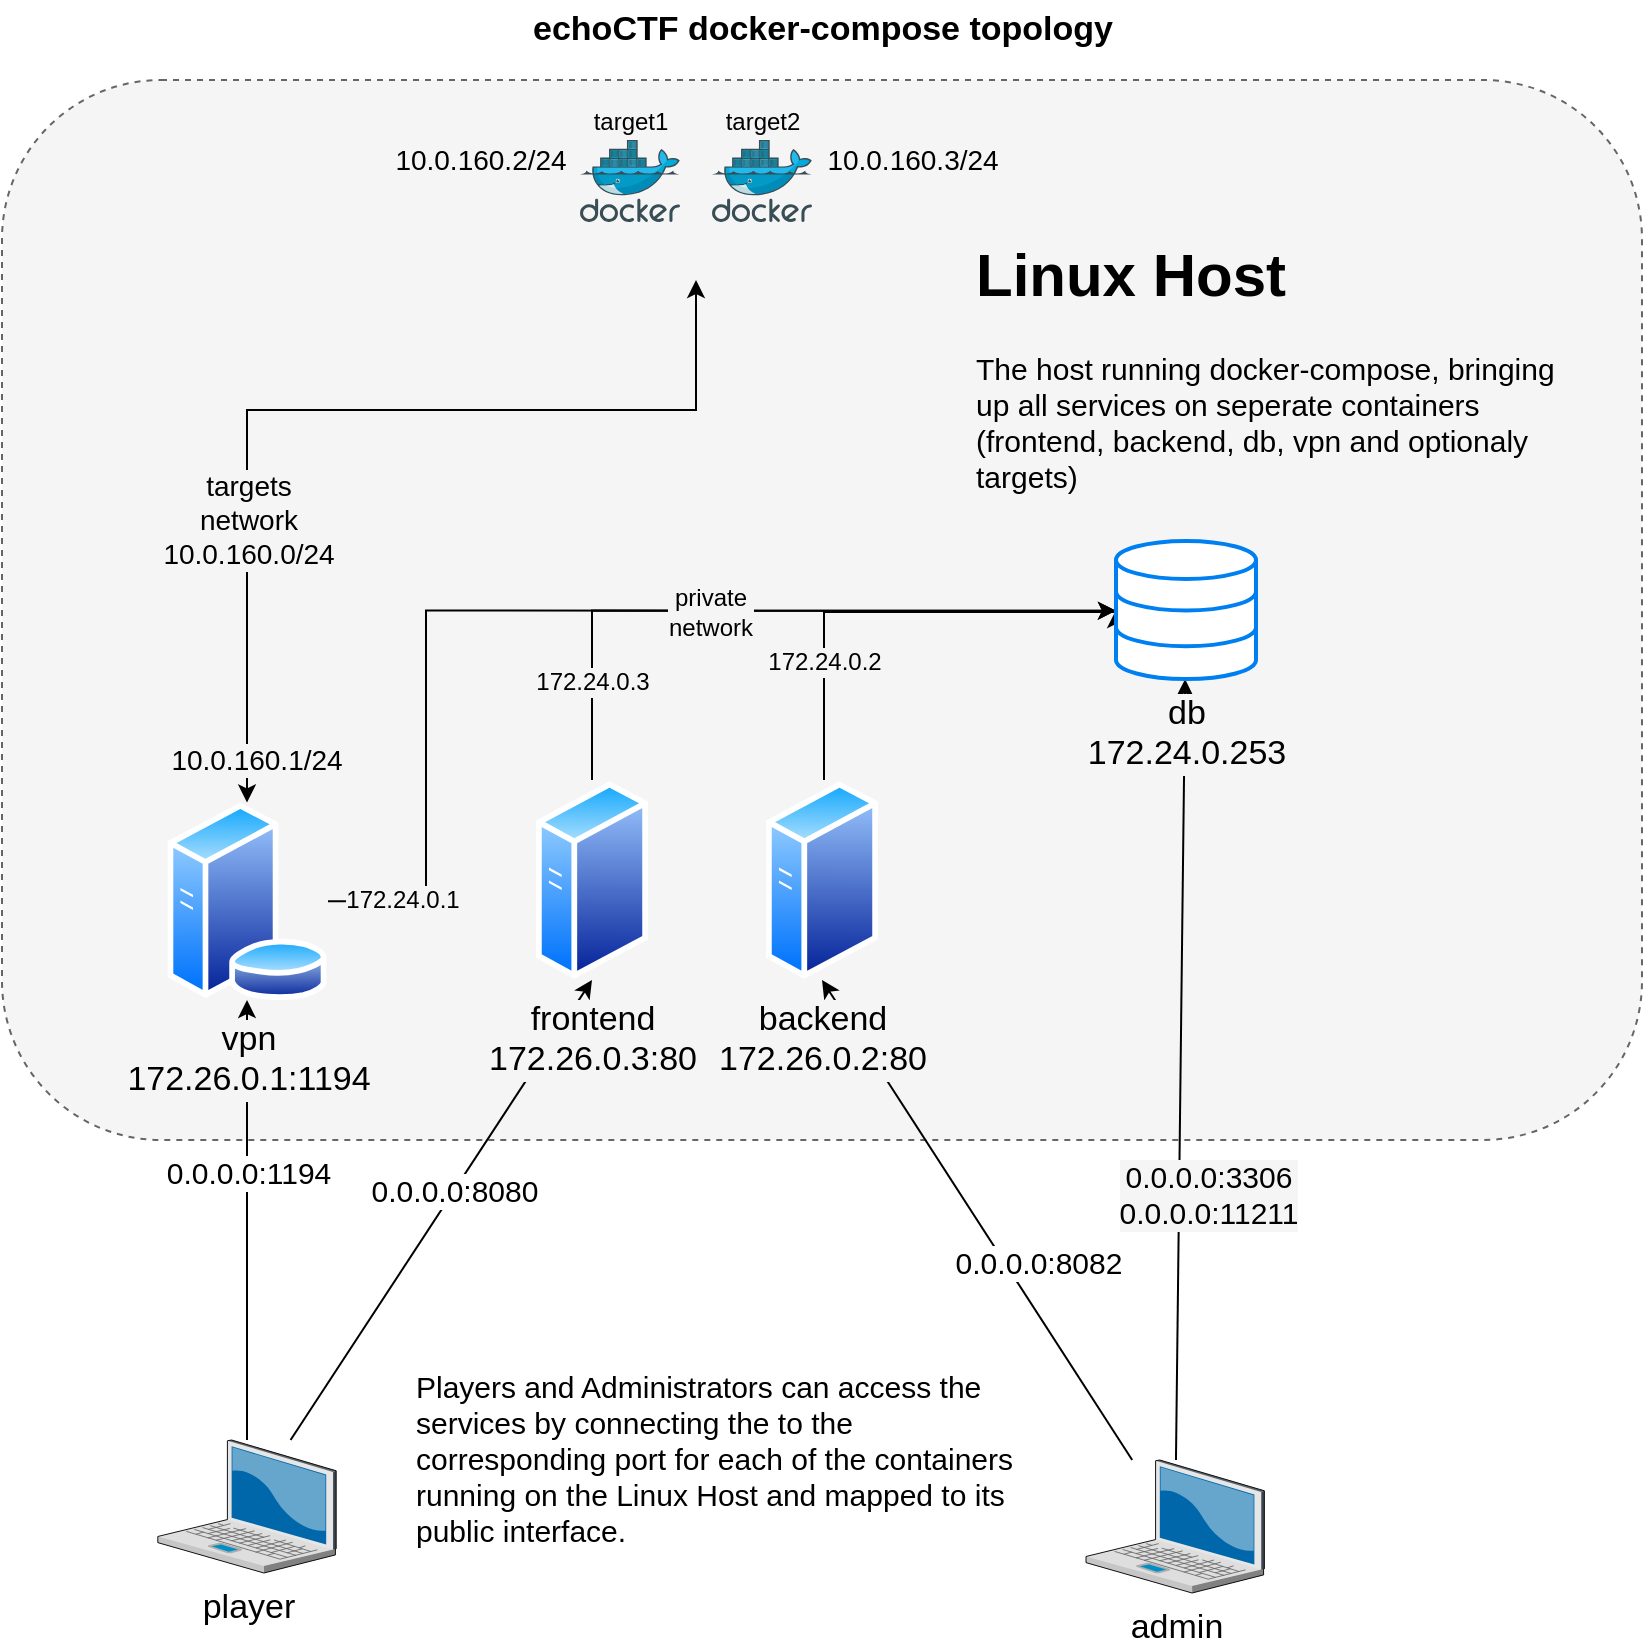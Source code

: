<mxfile version="12.5.3" type="device" pages="9"><diagram id="QJxwK_YOtB0EDe6tvRdg" name="docker-compose-topology"><mxGraphModel dx="1673" dy="1007" grid="1" gridSize="10" guides="1" tooltips="1" connect="1" arrows="1" fold="1" page="1" pageScale="1" pageWidth="1169" pageHeight="827" math="0" shadow="0"><root><mxCell id="0"/><mxCell id="1" parent="0"/><mxCell id="WU1egJjeYL_LZakX-olH-1" value="" style="rounded=1;whiteSpace=wrap;html=1;fontSize=15;dashed=1;fillColor=#f5f5f5;strokeColor=#666666;fontColor=#333333;" parent="1" vertex="1"><mxGeometry x="108" y="160" width="820" height="530" as="geometry"/></mxCell><mxCell id="g-Zb3-yua83nro_P0sre-1" value="" style="endArrow=classic;html=1;entryX=0.5;entryY=1;entryDx=0;entryDy=0;" parent="1" source="g-Zb3-yua83nro_P0sre-12" target="g-Zb3-yua83nro_P0sre-6" edge="1"><mxGeometry width="50" height="50" relative="1" as="geometry"><mxPoint x="370" y="1000.7" as="sourcePoint"/><mxPoint x="413.718" y="690.003" as="targetPoint"/></mxGeometry></mxCell><mxCell id="OKHwvDX1bFKNCloqGlZ1-5" value="0.0.0.0:8080" style="text;html=1;align=center;verticalAlign=middle;resizable=0;points=[];labelBackgroundColor=#ffffff;fontSize=15;fontColor=#000000;" parent="g-Zb3-yua83nro_P0sre-1" vertex="1" connectable="0"><mxGeometry x="0.089" y="1" relative="1" as="geometry"><mxPoint as="offset"/></mxGeometry></mxCell><mxCell id="g-Zb3-yua83nro_P0sre-2" value="" style="endArrow=classic;html=1;entryX=0.5;entryY=1;entryDx=0;entryDy=0;" parent="1" source="g-Zb3-yua83nro_P0sre-12" target="g-Zb3-yua83nro_P0sre-16" edge="1"><mxGeometry width="50" height="50" relative="1" as="geometry"><mxPoint x="290" y="770" as="sourcePoint"/><mxPoint x="230" y="880" as="targetPoint"/></mxGeometry></mxCell><mxCell id="OKHwvDX1bFKNCloqGlZ1-6" value="0.0.0.0:1194" style="text;html=1;align=center;verticalAlign=middle;resizable=0;points=[];labelBackgroundColor=#ffffff;fontSize=15;fontColor=#000000;" parent="g-Zb3-yua83nro_P0sre-2" vertex="1" connectable="0"><mxGeometry x="0.218" relative="1" as="geometry"><mxPoint as="offset"/></mxGeometry></mxCell><mxCell id="g-Zb3-yua83nro_P0sre-3" value="echoCTF docker-compose topology" style="text;html=1;align=center;verticalAlign=middle;resizable=0;points=[];autosize=1;fontSize=17;fontStyle=1" parent="1" vertex="1"><mxGeometry x="363" y="120" width="310" height="30" as="geometry"/></mxCell><mxCell id="g-Zb3-yua83nro_P0sre-4" style="edgeStyle=orthogonalEdgeStyle;rounded=0;orthogonalLoop=1;jettySize=auto;html=1;entryX=0;entryY=0.505;entryDx=0;entryDy=0;entryPerimeter=0;" parent="1" source="g-Zb3-yua83nro_P0sre-6" target="g-Zb3-yua83nro_P0sre-10" edge="1"><mxGeometry relative="1" as="geometry"><Array as="points"><mxPoint x="403" y="426"/></Array><mxPoint x="610" y="420" as="targetPoint"/></mxGeometry></mxCell><mxCell id="g-Zb3-yua83nro_P0sre-5" value="172.24.0.3" style="text;html=1;align=center;verticalAlign=middle;resizable=0;points=[];labelBackgroundColor=#F5F5F5;" parent="g-Zb3-yua83nro_P0sre-4" vertex="1" connectable="0"><mxGeometry x="-0.893" y="-2" relative="1" as="geometry"><mxPoint x="-2" y="-30.49" as="offset"/></mxGeometry></mxCell><mxCell id="g-Zb3-yua83nro_P0sre-6" value="frontend&lt;br&gt;172.26.0.3:80" style="aspect=fixed;perimeter=ellipsePerimeter;html=1;align=center;shadow=0;dashed=0;spacingTop=3;image;image=img/lib/active_directory/generic_server.svg;fontSize=17;labelBackgroundColor=#F5F5F5;" parent="1" vertex="1"><mxGeometry x="375" y="510" width="56" height="100" as="geometry"/></mxCell><mxCell id="g-Zb3-yua83nro_P0sre-7" style="edgeStyle=orthogonalEdgeStyle;rounded=0;orthogonalLoop=1;jettySize=auto;html=1;entryX=0;entryY=0.5;entryDx=0;entryDy=0;entryPerimeter=0;" parent="1" source="g-Zb3-yua83nro_P0sre-9" target="g-Zb3-yua83nro_P0sre-10" edge="1"><mxGeometry relative="1" as="geometry"><Array as="points"><mxPoint x="519" y="426"/></Array><mxPoint x="630" y="416" as="targetPoint"/></mxGeometry></mxCell><mxCell id="g-Zb3-yua83nro_P0sre-8" value="172.24.0.2" style="text;html=1;align=center;verticalAlign=middle;resizable=0;points=[];labelBackgroundColor=#F5F5F5;" parent="g-Zb3-yua83nro_P0sre-7" vertex="1" connectable="0"><mxGeometry x="-0.81" y="1" relative="1" as="geometry"><mxPoint x="0.92" y="-37.24" as="offset"/></mxGeometry></mxCell><mxCell id="g-Zb3-yua83nro_P0sre-11" style="edgeStyle=orthogonalEdgeStyle;rounded=0;orthogonalLoop=1;jettySize=auto;html=1;startArrow=classic;startFill=1;fontSize=17;" parent="1" source="g-Zb3-yua83nro_P0sre-16" edge="1"><mxGeometry relative="1" as="geometry"><Array as="points"><mxPoint x="231" y="325"/></Array><mxPoint x="455" y="260" as="targetPoint"/></mxGeometry></mxCell><mxCell id="g-Zb3-yua83nro_P0sre-12" value="player" style="verticalLabelPosition=bottom;aspect=fixed;html=1;verticalAlign=top;strokeColor=none;align=center;outlineConnect=0;shape=mxgraph.citrix.laptop_2;fontSize=17;" parent="1" vertex="1"><mxGeometry x="185.91" y="840" width="89.18" height="66.5" as="geometry"/></mxCell><mxCell id="g-Zb3-yua83nro_P0sre-13" style="edgeStyle=orthogonalEdgeStyle;rounded=0;orthogonalLoop=1;jettySize=auto;html=1;exitX=1;exitY=0.5;exitDx=0;exitDy=0;entryX=0;entryY=0.505;entryDx=0;entryDy=0;entryPerimeter=0;" parent="1" source="g-Zb3-yua83nro_P0sre-16" target="g-Zb3-yua83nro_P0sre-10" edge="1"><mxGeometry relative="1" as="geometry"><Array as="points"><mxPoint x="320" y="571"/><mxPoint x="320" y="425"/></Array><mxPoint x="550" y="416" as="targetPoint"/></mxGeometry></mxCell><mxCell id="g-Zb3-yua83nro_P0sre-14" value="172.24.0.1" style="text;html=1;align=center;verticalAlign=middle;resizable=0;points=[];labelBackgroundColor=#F5F5F5;" parent="g-Zb3-yua83nro_P0sre-13" vertex="1" connectable="0"><mxGeometry x="-0.421" y="1" relative="1" as="geometry"><mxPoint x="-11.7" y="105.67" as="offset"/></mxGeometry></mxCell><mxCell id="g-Zb3-yua83nro_P0sre-15" value="private &lt;br&gt;network" style="text;html=1;align=center;verticalAlign=middle;resizable=0;points=[];labelBackgroundColor=#F5F5F5;" parent="g-Zb3-yua83nro_P0sre-13" vertex="1" connectable="0"><mxGeometry x="0.247" relative="1" as="geometry"><mxPoint as="offset"/></mxGeometry></mxCell><mxCell id="g-Zb3-yua83nro_P0sre-16" value="vpn&lt;br&gt;172.26.0.1:1194" style="aspect=fixed;perimeter=ellipsePerimeter;html=1;align=center;shadow=0;dashed=0;spacingTop=3;image;image=img/lib/active_directory/database_server.svg;fontSize=17;labelBackgroundColor=#F5F5F5;" parent="1" vertex="1"><mxGeometry x="190" y="521.22" width="81" height="98.78" as="geometry"/></mxCell><mxCell id="g-Zb3-yua83nro_P0sre-17" value="target1" style="aspect=fixed;html=1;points=[];align=center;image;fontSize=12;image=img/lib/mscae/Docker.svg;labelPosition=center;verticalLabelPosition=top;verticalAlign=bottom;labelBackgroundColor=#F5F5F5;" parent="1" vertex="1"><mxGeometry x="397" y="190" width="50" height="41" as="geometry"/></mxCell><mxCell id="g-Zb3-yua83nro_P0sre-18" value="target2" style="aspect=fixed;html=1;points=[];align=center;image;fontSize=12;image=img/lib/mscae/Docker.svg;labelPosition=center;verticalLabelPosition=top;verticalAlign=bottom;labelBackgroundColor=#F5F5F5;" parent="1" vertex="1"><mxGeometry x="463" y="190" width="50" height="41" as="geometry"/></mxCell><mxCell id="g-Zb3-yua83nro_P0sre-19" value="10.0.160.1/24" style="text;html=1;align=center;verticalAlign=middle;resizable=0;points=[];autosize=1;fontColor=#000000;labelBackgroundColor=#F5F5F5;fontSize=14;" parent="1" vertex="1"><mxGeometry x="185" y="490" width="100" height="20" as="geometry"/></mxCell><mxCell id="g-Zb3-yua83nro_P0sre-20" value="10.0.160.3/24" style="text;html=1;align=center;verticalAlign=middle;resizable=0;points=[];autosize=1;fontColor=#000000;labelBackgroundColor=#F5F5F5;fontSize=14;" parent="1" vertex="1"><mxGeometry x="513" y="190" width="100" height="20" as="geometry"/></mxCell><mxCell id="g-Zb3-yua83nro_P0sre-21" value="10.0.160.2/24" style="text;html=1;align=center;verticalAlign=middle;resizable=0;points=[];autosize=1;fontColor=#000000;labelBackgroundColor=#F5F5F5;fontSize=14;" parent="1" vertex="1"><mxGeometry x="297" y="190" width="100" height="20" as="geometry"/></mxCell><mxCell id="g-Zb3-yua83nro_P0sre-22" value="targets&lt;br&gt;network&lt;br&gt;10.0.160.0/24" style="text;html=1;align=center;verticalAlign=middle;resizable=0;points=[];autosize=1;fontColor=#000000;labelBackgroundColor=#F5F5F5;fontSize=14;" parent="1" vertex="1"><mxGeometry x="180.5" y="350.0" width="100" height="60" as="geometry"/></mxCell><mxCell id="iqdO_MgJlx1T0f4HJSRV-1" value="&lt;h1&gt;Linux Host&lt;/h1&gt;&lt;p&gt;The host running docker-compose, bringing up all services on seperate containers (frontend, backend, db, vpn and optionaly targets)&lt;/p&gt;" style="text;html=1;strokeColor=none;fillColor=none;spacing=5;spacingTop=-20;whiteSpace=wrap;overflow=hidden;rounded=0;fontSize=15;" parent="1" vertex="1"><mxGeometry x="590" y="230" width="310" height="150" as="geometry"/></mxCell><mxCell id="OKHwvDX1bFKNCloqGlZ1-7" value="" style="endArrow=classic;html=1;strokeColor=#000000;strokeWidth=1;fontSize=15;fontColor=#000000;entryX=0.5;entryY=1;entryDx=0;entryDy=0;" parent="1" source="OKHwvDX1bFKNCloqGlZ1-10" target="g-Zb3-yua83nro_P0sre-9" edge="1"><mxGeometry width="50" height="50" relative="1" as="geometry"><mxPoint x="100" y="1010" as="sourcePoint"/><mxPoint x="150" y="960" as="targetPoint"/></mxGeometry></mxCell><mxCell id="OKHwvDX1bFKNCloqGlZ1-8" value="0.0.0.0:8082" style="text;html=1;align=center;verticalAlign=middle;resizable=0;points=[];labelBackgroundColor=#ffffff;fontSize=15;fontColor=#000000;" parent="OKHwvDX1bFKNCloqGlZ1-7" vertex="1" connectable="0"><mxGeometry x="-0.346" y="2" relative="1" as="geometry"><mxPoint x="4.68" y="-22.07" as="offset"/></mxGeometry></mxCell><mxCell id="OKHwvDX1bFKNCloqGlZ1-10" value="admin" style="verticalLabelPosition=bottom;aspect=fixed;html=1;verticalAlign=top;strokeColor=none;align=center;outlineConnect=0;shape=mxgraph.citrix.laptop_2;fontSize=17;" parent="1" vertex="1"><mxGeometry x="650" y="850" width="89.18" height="66.5" as="geometry"/></mxCell><mxCell id="g-Zb3-yua83nro_P0sre-9" value="backend&lt;br&gt;172.26.0.2:80" style="aspect=fixed;perimeter=ellipsePerimeter;html=1;align=center;shadow=0;dashed=0;spacingTop=3;image;image=img/lib/active_directory/generic_server.svg;fontSize=17;labelBackgroundColor=#F5F5F5;" parent="1" vertex="1"><mxGeometry x="490" y="510" width="56" height="100" as="geometry"/></mxCell><mxCell id="OKHwvDX1bFKNCloqGlZ1-11" value="" style="endArrow=classic;html=1;strokeColor=#000000;strokeWidth=1;fontSize=15;fontColor=#000000;" parent="1" source="OKHwvDX1bFKNCloqGlZ1-10" target="g-Zb3-yua83nro_P0sre-10" edge="1"><mxGeometry width="50" height="50" relative="1" as="geometry"><mxPoint x="533.788" y="860" as="sourcePoint"/><mxPoint x="528" y="620" as="targetPoint"/></mxGeometry></mxCell><mxCell id="OKHwvDX1bFKNCloqGlZ1-12" value="0.0.0.0:3306&lt;br&gt;0.0.0.0:11211" style="text;html=1;align=center;verticalAlign=middle;resizable=0;points=[];labelBackgroundColor=#F5F5F5;fontSize=15;fontColor=#000000;" parent="OKHwvDX1bFKNCloqGlZ1-11" vertex="1" connectable="0"><mxGeometry x="-0.346" y="2" relative="1" as="geometry"><mxPoint x="15.91" y="-5.41" as="offset"/></mxGeometry></mxCell><mxCell id="OKHwvDX1bFKNCloqGlZ1-13" value="&lt;p&gt;&lt;span style=&quot;font-size: 15px ; font-weight: normal&quot;&gt;Players and Administrators can access the services by connecting the to the corresponding port for each of the containers running on the Linux Host and mapped to its public interface.&lt;/span&gt;&lt;/p&gt;" style="text;html=1;strokeColor=none;fillColor=none;spacing=5;spacingTop=-20;whiteSpace=wrap;overflow=hidden;rounded=0;fontSize=15;" parent="1" vertex="1"><mxGeometry x="310" y="800" width="310" height="100" as="geometry"/></mxCell><mxCell id="g-Zb3-yua83nro_P0sre-10" value="db&lt;br&gt;172.24.0.253" style="html=1;verticalLabelPosition=bottom;align=center;labelBackgroundColor=#f5f5f5;verticalAlign=top;strokeWidth=2;strokeColor=#0080F0;shadow=0;dashed=0;shape=mxgraph.ios7.icons.data;fontSize=17;" parent="1" vertex="1"><mxGeometry x="665" y="390.45" width="70" height="69.1" as="geometry"/></mxCell></root></mxGraphModel></diagram><diagram id="xybqAFW92h4PMb0n7tnK" name="docker-compose-novpn-topology"><mxGraphModel dx="1422" dy="856" grid="1" gridSize="10" guides="1" tooltips="1" connect="1" arrows="1" fold="1" page="1" pageScale="1" pageWidth="1169" pageHeight="827" math="0" shadow="0"><root><mxCell id="DtnHoTxo4XVdGEaA5U-r-0"/><mxCell id="DtnHoTxo4XVdGEaA5U-r-1" parent="DtnHoTxo4XVdGEaA5U-r-0"/><mxCell id="8KhjJNYoI_0oc5LxvwYv-0" value="" style="rounded=1;whiteSpace=wrap;html=1;fontSize=15;dashed=1;fillColor=#f5f5f5;strokeColor=#666666;fontColor=#333333;" parent="DtnHoTxo4XVdGEaA5U-r-1" vertex="1"><mxGeometry x="300" y="220.0" width="582" height="340" as="geometry"/></mxCell><mxCell id="DtnHoTxo4XVdGEaA5U-r-2" value="" style="endArrow=classic;html=1;entryX=0.5;entryY=1;entryDx=0;entryDy=0;" parent="DtnHoTxo4XVdGEaA5U-r-1" source="DtnHoTxo4XVdGEaA5U-r-13" target="DtnHoTxo4XVdGEaA5U-r-7" edge="1"><mxGeometry width="50" height="50" relative="1" as="geometry"><mxPoint x="322" y="880.7" as="sourcePoint"/><mxPoint x="365.718" y="570.003" as="targetPoint"/></mxGeometry></mxCell><mxCell id="2GD-tHWqdasJ9vFlzrOs-0" value="0.0.0.0:8080" style="text;html=1;align=center;verticalAlign=middle;resizable=0;points=[];labelBackgroundColor=#ffffff;fontSize=14;fontColor=#000000;" parent="DtnHoTxo4XVdGEaA5U-r-2" vertex="1" connectable="0"><mxGeometry x="-0.2" relative="1" as="geometry"><mxPoint as="offset"/></mxGeometry></mxCell><mxCell id="DtnHoTxo4XVdGEaA5U-r-4" value="echoCTF docker-compose-novpn topology" style="text;html=1;align=center;verticalAlign=middle;resizable=0;points=[];autosize=1;fontSize=17;fontStyle=1" parent="DtnHoTxo4XVdGEaA5U-r-1" vertex="1"><mxGeometry x="422" y="230.0" width="360" height="30" as="geometry"/></mxCell><mxCell id="DtnHoTxo4XVdGEaA5U-r-7" value="frontend&lt;br&gt;172.26.0.3" style="aspect=fixed;perimeter=ellipsePerimeter;html=1;align=center;shadow=0;dashed=0;spacingTop=3;image;image=img/lib/active_directory/generic_server.svg;fontSize=17;labelBackgroundColor=#F5F5F5;" parent="DtnHoTxo4XVdGEaA5U-r-1" vertex="1"><mxGeometry x="327" y="390" width="56" height="100" as="geometry"/></mxCell><mxCell id="DtnHoTxo4XVdGEaA5U-r-8" style="edgeStyle=orthogonalEdgeStyle;rounded=0;orthogonalLoop=1;jettySize=auto;html=1;" parent="DtnHoTxo4XVdGEaA5U-r-1" source="DtnHoTxo4XVdGEaA5U-r-10" edge="1"><mxGeometry relative="1" as="geometry"><Array as="points"><mxPoint x="460" y="296"/></Array><mxPoint x="620" y="296" as="targetPoint"/></mxGeometry></mxCell><mxCell id="DtnHoTxo4XVdGEaA5U-r-9" value="172.24.0.2" style="text;html=1;align=center;verticalAlign=middle;resizable=0;points=[];labelBackgroundColor=#F5F5F5;" parent="DtnHoTxo4XVdGEaA5U-r-8" vertex="1" connectable="0"><mxGeometry x="-0.81" y="1" relative="1" as="geometry"><mxPoint x="1" y="-28" as="offset"/></mxGeometry></mxCell><mxCell id="DtnHoTxo4XVdGEaA5U-r-10" value="backend&lt;br&gt;172.26.0.2" style="aspect=fixed;perimeter=ellipsePerimeter;html=1;align=center;shadow=0;dashed=0;spacingTop=3;image;image=img/lib/active_directory/generic_server.svg;fontSize=17;labelBackgroundColor=#F5F5F5;" parent="DtnHoTxo4XVdGEaA5U-r-1" vertex="1"><mxGeometry x="422" y="390" width="56" height="100" as="geometry"/></mxCell><mxCell id="DtnHoTxo4XVdGEaA5U-r-11" value="db&lt;br&gt;172.24.0.253" style="html=1;verticalLabelPosition=bottom;align=center;labelBackgroundColor=#F5F5F5;verticalAlign=top;strokeWidth=2;strokeColor=#0080F0;shadow=0;dashed=0;shape=mxgraph.ios7.icons.data;fontSize=17;" parent="DtnHoTxo4XVdGEaA5U-r-1" vertex="1"><mxGeometry x="620" y="270" width="70" height="69.1" as="geometry"/></mxCell><mxCell id="DtnHoTxo4XVdGEaA5U-r-13" value="Player" style="verticalLabelPosition=bottom;aspect=fixed;html=1;verticalAlign=top;strokeColor=none;align=center;outlineConnect=0;shape=mxgraph.citrix.laptop_2;fontSize=17;" parent="DtnHoTxo4XVdGEaA5U-r-1" vertex="1"><mxGeometry x="332.82" y="630" width="89.18" height="66.5" as="geometry"/></mxCell><mxCell id="3EWMCm-7bbsY9JlzZsUJ-0" value="&lt;h1&gt;Linux Host&lt;/h1&gt;&lt;p&gt;The host running docker-compose, bringing up only frontend, backend and db containers and only the `private` and `public` networks.&lt;/p&gt;" style="text;html=1;strokeColor=none;fillColor=none;spacing=5;spacingTop=-20;whiteSpace=wrap;overflow=hidden;rounded=0;fontSize=15;" parent="DtnHoTxo4XVdGEaA5U-r-1" vertex="1"><mxGeometry x="562" y="410" width="310" height="150" as="geometry"/></mxCell><mxCell id="DtnHoTxo4XVdGEaA5U-r-5" style="edgeStyle=orthogonalEdgeStyle;rounded=0;orthogonalLoop=1;jettySize=auto;html=1;" parent="DtnHoTxo4XVdGEaA5U-r-1" source="DtnHoTxo4XVdGEaA5U-r-7" edge="1"><mxGeometry relative="1" as="geometry"><Array as="points"><mxPoint x="362" y="296"/></Array><mxPoint x="620" y="296" as="targetPoint"/></mxGeometry></mxCell><mxCell id="DtnHoTxo4XVdGEaA5U-r-6" value="172.24.0.3" style="text;html=1;align=center;verticalAlign=middle;resizable=0;points=[];labelBackgroundColor=#F5F5F5;" parent="DtnHoTxo4XVdGEaA5U-r-5" vertex="1" connectable="0"><mxGeometry x="-0.893" y="-2" relative="1" as="geometry"><mxPoint x="-2" y="-30.49" as="offset"/></mxGeometry></mxCell><mxCell id="NQewZOTqPFzwxNvTTOOx-0" value="private&lt;br style=&quot;font-size: 13px&quot;&gt;network&lt;br style=&quot;font-size: 13px&quot;&gt;172.24.0.0/24" style="text;html=1;align=center;verticalAlign=middle;resizable=0;points=[];labelBackgroundColor=#F5F5F5;fontSize=13;fontColor=#000000;" parent="DtnHoTxo4XVdGEaA5U-r-5" vertex="1" connectable="0"><mxGeometry x="-0.409" y="-52" relative="1" as="geometry"><mxPoint x="38.59" y="-58" as="offset"/></mxGeometry></mxCell><mxCell id="WOUupwHw53WnZi5zDJsB-1" value="" style="endArrow=classic;html=1;entryX=0.5;entryY=1;entryDx=0;entryDy=0;" edge="1" parent="DtnHoTxo4XVdGEaA5U-r-1" source="DtnHoTxo4XVdGEaA5U-r-13" target="WOUupwHw53WnZi5zDJsB-0"><mxGeometry width="50" height="50" relative="1" as="geometry"><mxPoint x="383.109" y="640" as="sourcePoint"/><mxPoint x="365" y="500" as="targetPoint"/></mxGeometry></mxCell><mxCell id="WOUupwHw53WnZi5zDJsB-2" value="0.0.0.0:1194" style="text;html=1;align=center;verticalAlign=middle;resizable=0;points=[];labelBackgroundColor=#ffffff;fontSize=14;fontColor=#000000;" vertex="1" connectable="0" parent="WOUupwHw53WnZi5zDJsB-1"><mxGeometry x="-0.2" relative="1" as="geometry"><mxPoint x="-28.42" y="-11.65" as="offset"/></mxGeometry></mxCell><mxCell id="WOUupwHw53WnZi5zDJsB-0" value="vpn" style="aspect=fixed;perimeter=ellipsePerimeter;html=1;align=center;shadow=0;dashed=0;spacingTop=3;image;image=img/lib/active_directory/generic_server.svg;fontSize=17;labelBackgroundColor=#F5F5F5;" vertex="1" parent="DtnHoTxo4XVdGEaA5U-r-1"><mxGeometry x="190" y="435" width="56" height="100" as="geometry"/></mxCell><mxCell id="WOUupwHw53WnZi5zDJsB-3" value="&lt;p&gt;&lt;span style=&quot;font-size: 15px ; font-weight: normal&quot;&gt;VPN server on separate host as described on VPN-SERVER.md&lt;/span&gt;&lt;/p&gt;" style="text;html=1;strokeColor=none;fillColor=none;spacing=5;spacingTop=-20;whiteSpace=wrap;overflow=hidden;rounded=0;fontSize=15;" vertex="1" parent="DtnHoTxo4XVdGEaA5U-r-1"><mxGeometry x="30" y="385" width="230" height="50" as="geometry"/></mxCell></root></mxGraphModel></diagram><diagram id="cmL-SMlAL6sEUzFtIspM" name="docker-compose-including-vpn-topology"><mxGraphModel dx="1673" dy="1834" grid="1" gridSize="10" guides="1" tooltips="1" connect="1" arrows="1" fold="1" page="1" pageScale="1" pageWidth="1169" pageHeight="827" math="0" shadow="0"><root><mxCell id="BhP_QI-pDEyLceAtLKtf-0"/><mxCell id="BhP_QI-pDEyLceAtLKtf-1" parent="BhP_QI-pDEyLceAtLKtf-0"/><mxCell id="rcPoEdGJdshYjk_C5tLj-0" value="" style="rounded=1;whiteSpace=wrap;html=1;fontSize=15;dashed=1;fillColor=#f5f5f5;strokeColor=#666666;fontColor=#333333;" vertex="1" parent="BhP_QI-pDEyLceAtLKtf-1"><mxGeometry x="348" y="340" width="582" height="340" as="geometry"/></mxCell><mxCell id="rcPoEdGJdshYjk_C5tLj-1" value="" style="endArrow=classic;html=1;entryX=0.5;entryY=1;entryDx=0;entryDy=0;" edge="1" parent="BhP_QI-pDEyLceAtLKtf-1" source="rcPoEdGJdshYjk_C5tLj-14" target="rcPoEdGJdshYjk_C5tLj-7"><mxGeometry width="50" height="50" relative="1" as="geometry"><mxPoint x="370" y="1000.7" as="sourcePoint"/><mxPoint x="413.718" y="690.003" as="targetPoint"/></mxGeometry></mxCell><mxCell id="rcPoEdGJdshYjk_C5tLj-2" value="" style="endArrow=classic;html=1;entryX=0.5;entryY=1;entryDx=0;entryDy=0;" edge="1" parent="BhP_QI-pDEyLceAtLKtf-1" target="rcPoEdGJdshYjk_C5tLj-15"><mxGeometry width="50" height="50" relative="1" as="geometry"><mxPoint x="290" y="770" as="sourcePoint"/><mxPoint x="230" y="880" as="targetPoint"/></mxGeometry></mxCell><mxCell id="rcPoEdGJdshYjk_C5tLj-3" value="echoCTF docker-compose-novpn topology" style="text;html=1;align=center;verticalAlign=middle;resizable=0;points=[];autosize=1;fontSize=17;fontStyle=1" vertex="1" parent="BhP_QI-pDEyLceAtLKtf-1"><mxGeometry x="270" y="-10" width="360" height="30" as="geometry"/></mxCell><mxCell id="rcPoEdGJdshYjk_C5tLj-4" style="edgeStyle=orthogonalEdgeStyle;rounded=0;orthogonalLoop=1;jettySize=auto;html=1;entryX=0.014;entryY=0.376;entryDx=0;entryDy=0;entryPerimeter=0;" edge="1" parent="BhP_QI-pDEyLceAtLKtf-1" source="rcPoEdGJdshYjk_C5tLj-7" target="rcPoEdGJdshYjk_C5tLj-11"><mxGeometry relative="1" as="geometry"><Array as="points"><mxPoint x="410" y="416"/></Array></mxGeometry></mxCell><mxCell id="rcPoEdGJdshYjk_C5tLj-5" value="172.24.0.3" style="text;html=1;align=center;verticalAlign=middle;resizable=0;points=[];labelBackgroundColor=#F5F5F5;" vertex="1" connectable="0" parent="rcPoEdGJdshYjk_C5tLj-4"><mxGeometry x="-0.893" y="-2" relative="1" as="geometry"><mxPoint x="-2" y="-30.49" as="offset"/></mxGeometry></mxCell><mxCell id="rcPoEdGJdshYjk_C5tLj-6" value="private&lt;br&gt;network" style="text;html=1;align=center;verticalAlign=middle;resizable=0;points=[];labelBackgroundColor=#F5F5F5;fontSize=15;fontColor=#000000;" vertex="1" connectable="0" parent="rcPoEdGJdshYjk_C5tLj-4"><mxGeometry x="-0.402" y="-60" relative="1" as="geometry"><mxPoint x="-20.03" y="-3.78" as="offset"/></mxGeometry></mxCell><mxCell id="rcPoEdGJdshYjk_C5tLj-7" value="frontend&lt;br&gt;172.26.0.3" style="aspect=fixed;perimeter=ellipsePerimeter;html=1;align=center;shadow=0;dashed=0;spacingTop=3;image;image=img/lib/active_directory/generic_server.svg;fontSize=17;labelBackgroundColor=#F5F5F5;" vertex="1" parent="BhP_QI-pDEyLceAtLKtf-1"><mxGeometry x="375" y="510" width="56" height="100" as="geometry"/></mxCell><mxCell id="rcPoEdGJdshYjk_C5tLj-8" style="edgeStyle=orthogonalEdgeStyle;rounded=0;orthogonalLoop=1;jettySize=auto;html=1;entryX=0;entryY=0.376;entryDx=0;entryDy=0;entryPerimeter=0;" edge="1" parent="BhP_QI-pDEyLceAtLKtf-1" source="rcPoEdGJdshYjk_C5tLj-10" target="rcPoEdGJdshYjk_C5tLj-11"><mxGeometry relative="1" as="geometry"><Array as="points"><mxPoint x="568" y="416"/></Array></mxGeometry></mxCell><mxCell id="rcPoEdGJdshYjk_C5tLj-9" value="172.24.0.2" style="text;html=1;align=center;verticalAlign=middle;resizable=0;points=[];labelBackgroundColor=#F5F5F5;" vertex="1" connectable="0" parent="rcPoEdGJdshYjk_C5tLj-8"><mxGeometry x="-0.81" y="1" relative="1" as="geometry"><mxPoint x="1" y="-28" as="offset"/></mxGeometry></mxCell><mxCell id="rcPoEdGJdshYjk_C5tLj-10" value="backend&lt;br&gt;172.26.0.2" style="aspect=fixed;perimeter=ellipsePerimeter;html=1;align=center;shadow=0;dashed=0;spacingTop=3;image;image=img/lib/active_directory/generic_server.svg;fontSize=17;labelBackgroundColor=#F5F5F5;" vertex="1" parent="BhP_QI-pDEyLceAtLKtf-1"><mxGeometry x="470" y="510" width="56" height="100" as="geometry"/></mxCell><mxCell id="rcPoEdGJdshYjk_C5tLj-11" value="db&lt;br&gt;172.24.0.253" style="html=1;verticalLabelPosition=bottom;align=center;labelBackgroundColor=#F5F5F5;verticalAlign=top;strokeWidth=2;strokeColor=#0080F0;shadow=0;dashed=0;shape=mxgraph.ios7.icons.data;fontSize=17;" vertex="1" parent="BhP_QI-pDEyLceAtLKtf-1"><mxGeometry x="630" y="390" width="70" height="69.1" as="geometry"/></mxCell><mxCell id="rcPoEdGJdshYjk_C5tLj-12" style="edgeStyle=orthogonalEdgeStyle;rounded=0;orthogonalLoop=1;jettySize=auto;html=1;startArrow=none;startFill=0;fontSize=17;endArrow=none;endFill=0;" edge="1" parent="BhP_QI-pDEyLceAtLKtf-1" source="rcPoEdGJdshYjk_C5tLj-15" target="rcPoEdGJdshYjk_C5tLj-24"><mxGeometry relative="1" as="geometry"><Array as="points"><mxPoint x="231" y="380"/><mxPoint x="230" y="170"/></Array><mxPoint x="455" y="260" as="targetPoint"/></mxGeometry></mxCell><mxCell id="rcPoEdGJdshYjk_C5tLj-13" value="10.0.160.254" style="text;html=1;align=center;verticalAlign=middle;resizable=0;points=[];labelBackgroundColor=#ffffff;fontSize=15;fontColor=#000000;" vertex="1" connectable="0" parent="rcPoEdGJdshYjk_C5tLj-12"><mxGeometry x="0.785" y="-1" relative="1" as="geometry"><mxPoint as="offset"/></mxGeometry></mxCell><mxCell id="rcPoEdGJdshYjk_C5tLj-14" value="Player" style="verticalLabelPosition=bottom;aspect=fixed;html=1;verticalAlign=top;strokeColor=none;align=center;outlineConnect=0;shape=mxgraph.citrix.laptop_2;fontSize=17;" vertex="1" parent="BhP_QI-pDEyLceAtLKtf-1"><mxGeometry x="240" y="770" width="89.18" height="66.5" as="geometry"/></mxCell><mxCell id="rcPoEdGJdshYjk_C5tLj-15" value="vpn&lt;br&gt;172.26.0.1" style="aspect=fixed;perimeter=ellipsePerimeter;html=1;align=center;shadow=0;dashed=0;spacingTop=3;image;image=img/lib/active_directory/database_server.svg;fontSize=17;" vertex="1" parent="BhP_QI-pDEyLceAtLKtf-1"><mxGeometry x="190" y="521.22" width="81" height="98.78" as="geometry"/></mxCell><mxCell id="rcPoEdGJdshYjk_C5tLj-16" value="target1" style="aspect=fixed;html=1;points=[];align=center;image;fontSize=12;image=img/lib/mscae/Docker.svg;labelPosition=center;verticalLabelPosition=top;verticalAlign=bottom;" vertex="1" parent="BhP_QI-pDEyLceAtLKtf-1"><mxGeometry x="392" y="50" width="50" height="41" as="geometry"/></mxCell><mxCell id="rcPoEdGJdshYjk_C5tLj-17" value="target2" style="aspect=fixed;html=1;points=[];align=center;image;fontSize=12;image=img/lib/mscae/Docker.svg;labelPosition=center;verticalLabelPosition=top;verticalAlign=bottom;" vertex="1" parent="BhP_QI-pDEyLceAtLKtf-1"><mxGeometry x="458" y="50" width="50" height="41" as="geometry"/></mxCell><mxCell id="rcPoEdGJdshYjk_C5tLj-18" value="10.0.160.1/24" style="text;html=1;align=center;verticalAlign=middle;resizable=0;points=[];autosize=1;fontColor=#000000;labelBackgroundColor=#ffffff;fontSize=14;" vertex="1" parent="BhP_QI-pDEyLceAtLKtf-1"><mxGeometry x="185" y="490" width="100" height="20" as="geometry"/></mxCell><mxCell id="rcPoEdGJdshYjk_C5tLj-19" value="10.0.160.3/24" style="text;html=1;align=center;verticalAlign=middle;resizable=0;points=[];autosize=1;fontColor=#000000;labelBackgroundColor=#ffffff;fontSize=14;" vertex="1" parent="BhP_QI-pDEyLceAtLKtf-1"><mxGeometry x="508" y="50" width="100" height="20" as="geometry"/></mxCell><mxCell id="rcPoEdGJdshYjk_C5tLj-20" value="10.0.160.2/24" style="text;html=1;align=center;verticalAlign=middle;resizable=0;points=[];autosize=1;fontColor=#000000;labelBackgroundColor=#ffffff;fontSize=14;" vertex="1" parent="BhP_QI-pDEyLceAtLKtf-1"><mxGeometry x="292" y="50" width="100" height="20" as="geometry"/></mxCell><mxCell id="rcPoEdGJdshYjk_C5tLj-21" value="targets&lt;br&gt;network&lt;br&gt;10.0.160.0/24" style="text;html=1;align=center;verticalAlign=middle;resizable=0;points=[];autosize=1;fontColor=#000000;labelBackgroundColor=#ffffff;fontSize=14;" vertex="1" parent="BhP_QI-pDEyLceAtLKtf-1"><mxGeometry x="180.5" y="320.0" width="100" height="60" as="geometry"/></mxCell><mxCell id="rcPoEdGJdshYjk_C5tLj-22" value="&lt;h1&gt;Linux Host&lt;/h1&gt;&lt;p&gt;The host running docker-compose, bringing up frontend, backend and db containers.&lt;/p&gt;" style="text;html=1;strokeColor=none;fillColor=none;spacing=5;spacingTop=-20;whiteSpace=wrap;overflow=hidden;rounded=0;fontSize=15;" vertex="1" parent="BhP_QI-pDEyLceAtLKtf-1"><mxGeometry x="630" y="540" width="260" height="120" as="geometry"/></mxCell><mxCell id="rcPoEdGJdshYjk_C5tLj-23" style="edgeStyle=orthogonalEdgeStyle;rounded=0;orthogonalLoop=1;jettySize=auto;html=1;startArrow=none;startFill=0;startSize=6;endArrow=none;endFill=0;endSize=6;strokeColor=#000000;strokeWidth=1;fontSize=15;fontColor=#000000;" edge="1" parent="BhP_QI-pDEyLceAtLKtf-1" source="rcPoEdGJdshYjk_C5tLj-24"><mxGeometry relative="1" as="geometry"><mxPoint x="450" y="110" as="targetPoint"/></mxGeometry></mxCell><mxCell id="rcPoEdGJdshYjk_C5tLj-24" value="dockerd160" style="aspect=fixed;perimeter=ellipsePerimeter;html=1;align=center;shadow=0;dashed=0;spacingTop=3;image;image=img/lib/active_directory/generic_server.svg;fontSize=17;" vertex="1" parent="BhP_QI-pDEyLceAtLKtf-1"><mxGeometry x="402" y="150" width="56" height="100" as="geometry"/></mxCell></root></mxGraphModel></diagram><diagram name="docker-compose-including-vpn-explained-topology" id="YBPX7wsuQAz1Lf4MWGJS"><mxGraphModel dx="1422" dy="1683" grid="1" gridSize="10" guides="1" tooltips="1" connect="1" arrows="1" fold="1" page="1" pageScale="1" pageWidth="1169" pageHeight="827" math="0" shadow="0"><root><mxCell id="-eJ91-o0Fe5tBIgWFIBD-0"/><mxCell id="-eJ91-o0Fe5tBIgWFIBD-1" parent="-eJ91-o0Fe5tBIgWFIBD-0"/><mxCell id="-eJ91-o0Fe5tBIgWFIBD-2" value="" style="rounded=1;whiteSpace=wrap;html=1;fontSize=15;dashed=1;fillColor=#f5f5f5;strokeColor=#666666;fontColor=#333333;" parent="-eJ91-o0Fe5tBIgWFIBD-1" vertex="1"><mxGeometry x="444.95" y="490" width="582" height="340" as="geometry"/></mxCell><mxCell id="-eJ91-o0Fe5tBIgWFIBD-3" value="" style="endArrow=classic;html=1;entryX=0;entryY=0.5;entryDx=0;entryDy=0;" parent="-eJ91-o0Fe5tBIgWFIBD-1" source="-eJ91-o0Fe5tBIgWFIBD-15" target="-eJ91-o0Fe5tBIgWFIBD-8" edge="1"><mxGeometry width="50" height="50" relative="1" as="geometry"><mxPoint x="370" y="1000.7" as="sourcePoint"/><mxPoint x="413.718" y="690.003" as="targetPoint"/></mxGeometry></mxCell><mxCell id="4WiKPNH7xdgCBsIgLe1M-0" value="0.0.0.0:8080" style="text;html=1;align=center;verticalAlign=middle;resizable=0;points=[];labelBackgroundColor=#ffffff;fontSize=14;fontColor=#000000;" parent="-eJ91-o0Fe5tBIgWFIBD-3" vertex="1" connectable="0"><mxGeometry x="-0.15" y="2" relative="1" as="geometry"><mxPoint as="offset"/></mxGeometry></mxCell><mxCell id="-eJ91-o0Fe5tBIgWFIBD-4" value="" style="endArrow=classic;html=1;entryX=0.5;entryY=1;entryDx=0;entryDy=0;" parent="-eJ91-o0Fe5tBIgWFIBD-1" target="-eJ91-o0Fe5tBIgWFIBD-19" edge="1"><mxGeometry width="50" height="50" relative="1" as="geometry"><mxPoint x="290" y="770" as="sourcePoint"/><mxPoint x="230" y="880" as="targetPoint"/></mxGeometry></mxCell><mxCell id="-eJ91-o0Fe5tBIgWFIBD-5" value="echoCTF docker-compose-novpn topology" style="text;html=1;align=center;verticalAlign=middle;resizable=0;points=[];autosize=1;fontSize=17;fontStyle=1" parent="-eJ91-o0Fe5tBIgWFIBD-1" vertex="1"><mxGeometry x="270" y="-10" width="360" height="30" as="geometry"/></mxCell><mxCell id="-eJ91-o0Fe5tBIgWFIBD-6" style="edgeStyle=orthogonalEdgeStyle;rounded=0;orthogonalLoop=1;jettySize=auto;html=1;entryX=0.014;entryY=0.376;entryDx=0;entryDy=0;entryPerimeter=0;" parent="-eJ91-o0Fe5tBIgWFIBD-1" source="-eJ91-o0Fe5tBIgWFIBD-8" target="-eJ91-o0Fe5tBIgWFIBD-12" edge="1"><mxGeometry relative="1" as="geometry"><Array as="points"><mxPoint x="506.95" y="566"/></Array></mxGeometry></mxCell><mxCell id="-eJ91-o0Fe5tBIgWFIBD-7" value="172.24.0.3" style="text;html=1;align=center;verticalAlign=middle;resizable=0;points=[];labelBackgroundColor=#ffffff;" parent="-eJ91-o0Fe5tBIgWFIBD-6" vertex="1" connectable="0"><mxGeometry x="-0.893" y="-2" relative="1" as="geometry"><mxPoint x="-2" y="-30.49" as="offset"/></mxGeometry></mxCell><mxCell id="P5Q8E-EFVJFT_wxa49Ix-1" value="private&lt;br&gt;network" style="text;html=1;align=center;verticalAlign=middle;resizable=0;points=[];labelBackgroundColor=#F5F5F5;fontSize=15;fontColor=#000000;" parent="-eJ91-o0Fe5tBIgWFIBD-6" vertex="1" connectable="0"><mxGeometry x="-0.402" y="-60" relative="1" as="geometry"><mxPoint as="offset"/></mxGeometry></mxCell><mxCell id="-eJ91-o0Fe5tBIgWFIBD-8" value="frontend&lt;br&gt;172.26.0.3" style="aspect=fixed;perimeter=ellipsePerimeter;html=1;align=center;shadow=0;dashed=0;spacingTop=3;image;image=img/lib/active_directory/generic_server.svg;fontSize=17;" parent="-eJ91-o0Fe5tBIgWFIBD-1" vertex="1"><mxGeometry x="471.95" y="660" width="56" height="100" as="geometry"/></mxCell><mxCell id="-eJ91-o0Fe5tBIgWFIBD-9" style="edgeStyle=orthogonalEdgeStyle;rounded=0;orthogonalLoop=1;jettySize=auto;html=1;entryX=0;entryY=0.376;entryDx=0;entryDy=0;entryPerimeter=0;" parent="-eJ91-o0Fe5tBIgWFIBD-1" source="-eJ91-o0Fe5tBIgWFIBD-11" target="-eJ91-o0Fe5tBIgWFIBD-12" edge="1"><mxGeometry relative="1" as="geometry"><Array as="points"><mxPoint x="664.95" y="566"/></Array></mxGeometry></mxCell><mxCell id="-eJ91-o0Fe5tBIgWFIBD-10" value="172.24.0.2" style="text;html=1;align=center;verticalAlign=middle;resizable=0;points=[];labelBackgroundColor=#ffffff;" parent="-eJ91-o0Fe5tBIgWFIBD-9" vertex="1" connectable="0"><mxGeometry x="-0.81" y="1" relative="1" as="geometry"><mxPoint x="1" y="-28" as="offset"/></mxGeometry></mxCell><mxCell id="-eJ91-o0Fe5tBIgWFIBD-11" value="backend&lt;br&gt;172.26.0.2" style="aspect=fixed;perimeter=ellipsePerimeter;html=1;align=center;shadow=0;dashed=0;spacingTop=3;image;image=img/lib/active_directory/generic_server.svg;fontSize=17;" parent="-eJ91-o0Fe5tBIgWFIBD-1" vertex="1"><mxGeometry x="566.95" y="660" width="56" height="100" as="geometry"/></mxCell><mxCell id="-eJ91-o0Fe5tBIgWFIBD-12" value="db&lt;br&gt;172.24.0.253" style="html=1;verticalLabelPosition=bottom;align=center;labelBackgroundColor=#ffffff;verticalAlign=top;strokeWidth=2;strokeColor=#0080F0;shadow=0;dashed=0;shape=mxgraph.ios7.icons.data;fontSize=17;" parent="-eJ91-o0Fe5tBIgWFIBD-1" vertex="1"><mxGeometry x="726.95" y="540" width="70" height="69.1" as="geometry"/></mxCell><mxCell id="-eJ91-o0Fe5tBIgWFIBD-13" style="edgeStyle=orthogonalEdgeStyle;rounded=0;orthogonalLoop=1;jettySize=auto;html=1;startArrow=none;startFill=0;fontSize=17;endArrow=none;endFill=0;" parent="-eJ91-o0Fe5tBIgWFIBD-1" source="-eJ91-o0Fe5tBIgWFIBD-19" target="-eJ91-o0Fe5tBIgWFIBD-28" edge="1"><mxGeometry relative="1" as="geometry"><Array as="points"><mxPoint x="231" y="380"/><mxPoint x="230" y="170"/></Array><mxPoint x="455" y="260" as="targetPoint"/></mxGeometry></mxCell><mxCell id="-eJ91-o0Fe5tBIgWFIBD-14" value="10.0.160.254" style="text;html=1;align=center;verticalAlign=middle;resizable=0;points=[];labelBackgroundColor=#ffffff;fontSize=15;fontColor=#000000;" parent="-eJ91-o0Fe5tBIgWFIBD-13" vertex="1" connectable="0"><mxGeometry x="0.785" y="-1" relative="1" as="geometry"><mxPoint as="offset"/></mxGeometry></mxCell><mxCell id="-eJ91-o0Fe5tBIgWFIBD-15" value="Player" style="verticalLabelPosition=bottom;aspect=fixed;html=1;verticalAlign=top;strokeColor=none;align=center;outlineConnect=0;shape=mxgraph.citrix.laptop_2;fontSize=17;" parent="-eJ91-o0Fe5tBIgWFIBD-1" vertex="1"><mxGeometry x="240" y="770" width="89.18" height="66.5" as="geometry"/></mxCell><mxCell id="4WiKPNH7xdgCBsIgLe1M-1" style="edgeStyle=orthogonalEdgeStyle;rounded=0;orthogonalLoop=1;jettySize=auto;html=1;entryX=0.501;entryY=0.014;entryDx=0;entryDy=0;entryPerimeter=0;startArrow=none;startFill=0;startSize=6;endArrow=classic;endFill=1;endSize=6;strokeColor=#000000;strokeWidth=1;fontSize=14;fontColor=#000000;exitX=1;exitY=0.5;exitDx=0;exitDy=0;dashed=1;" parent="-eJ91-o0Fe5tBIgWFIBD-1" source="-eJ91-o0Fe5tBIgWFIBD-19" target="-eJ91-o0Fe5tBIgWFIBD-12" edge="1"><mxGeometry relative="1" as="geometry"><Array as="points"><mxPoint x="340" y="571"/><mxPoint x="340" y="450"/><mxPoint x="762" y="450"/></Array></mxGeometry></mxCell><mxCell id="4WiKPNH7xdgCBsIgLe1M-2" value="0.0.0.0:3306&lt;br&gt;0.0.0.0:11211" style="text;html=1;align=center;verticalAlign=middle;resizable=0;points=[];labelBackgroundColor=#ffffff;fontSize=14;fontColor=#000000;" parent="4WiKPNH7xdgCBsIgLe1M-1" vertex="1" connectable="0"><mxGeometry x="0.798" y="-2" relative="1" as="geometry"><mxPoint as="offset"/></mxGeometry></mxCell><mxCell id="-eJ91-o0Fe5tBIgWFIBD-19" value="vpn&lt;br&gt;0.0.0.0:1194" style="aspect=fixed;perimeter=ellipsePerimeter;html=1;align=center;shadow=0;dashed=0;spacingTop=3;image;image=img/lib/active_directory/database_server.svg;fontSize=17;" parent="-eJ91-o0Fe5tBIgWFIBD-1" vertex="1"><mxGeometry x="190" y="521.22" width="81" height="98.78" as="geometry"/></mxCell><mxCell id="-eJ91-o0Fe5tBIgWFIBD-20" value="target1" style="aspect=fixed;html=1;points=[];align=center;image;fontSize=12;image=img/lib/mscae/Docker.svg;labelPosition=center;verticalLabelPosition=top;verticalAlign=bottom;" parent="-eJ91-o0Fe5tBIgWFIBD-1" vertex="1"><mxGeometry x="392" y="50" width="50" height="41" as="geometry"/></mxCell><mxCell id="-eJ91-o0Fe5tBIgWFIBD-21" value="target2" style="aspect=fixed;html=1;points=[];align=center;image;fontSize=12;image=img/lib/mscae/Docker.svg;labelPosition=center;verticalLabelPosition=top;verticalAlign=bottom;" parent="-eJ91-o0Fe5tBIgWFIBD-1" vertex="1"><mxGeometry x="458" y="50" width="50" height="41" as="geometry"/></mxCell><mxCell id="-eJ91-o0Fe5tBIgWFIBD-22" value="10.0.160.1/24" style="text;html=1;align=center;verticalAlign=middle;resizable=0;points=[];autosize=1;fontColor=#000000;labelBackgroundColor=#ffffff;fontSize=14;" parent="-eJ91-o0Fe5tBIgWFIBD-1" vertex="1"><mxGeometry x="185" y="490" width="100" height="20" as="geometry"/></mxCell><mxCell id="-eJ91-o0Fe5tBIgWFIBD-23" value="10.0.160.3/24" style="text;html=1;align=center;verticalAlign=middle;resizable=0;points=[];autosize=1;fontColor=#000000;labelBackgroundColor=#ffffff;fontSize=14;" parent="-eJ91-o0Fe5tBIgWFIBD-1" vertex="1"><mxGeometry x="508" y="50" width="100" height="20" as="geometry"/></mxCell><mxCell id="-eJ91-o0Fe5tBIgWFIBD-24" value="10.0.160.2/24" style="text;html=1;align=center;verticalAlign=middle;resizable=0;points=[];autosize=1;fontColor=#000000;labelBackgroundColor=#ffffff;fontSize=14;" parent="-eJ91-o0Fe5tBIgWFIBD-1" vertex="1"><mxGeometry x="292" y="50" width="100" height="20" as="geometry"/></mxCell><mxCell id="-eJ91-o0Fe5tBIgWFIBD-25" value="targets&lt;br&gt;network&lt;br&gt;10.0.160.0/24" style="text;html=1;align=center;verticalAlign=middle;resizable=0;points=[];autosize=1;fontColor=#000000;labelBackgroundColor=#ffffff;fontSize=14;" parent="-eJ91-o0Fe5tBIgWFIBD-1" vertex="1"><mxGeometry x="180.5" y="320.0" width="100" height="60" as="geometry"/></mxCell><mxCell id="-eJ91-o0Fe5tBIgWFIBD-26" value="&lt;h1&gt;Linux Host&lt;/h1&gt;&lt;p&gt;The host running docker-compose, bringing up frontend, backend and db containers.&lt;/p&gt;" style="text;html=1;strokeColor=none;fillColor=none;spacing=5;spacingTop=-20;whiteSpace=wrap;overflow=hidden;rounded=0;fontSize=15;" parent="-eJ91-o0Fe5tBIgWFIBD-1" vertex="1"><mxGeometry x="726.95" y="690" width="260" height="120" as="geometry"/></mxCell><mxCell id="-eJ91-o0Fe5tBIgWFIBD-27" style="edgeStyle=orthogonalEdgeStyle;rounded=0;orthogonalLoop=1;jettySize=auto;html=1;startArrow=none;startFill=0;startSize=6;endArrow=none;endFill=0;endSize=6;strokeColor=#000000;strokeWidth=1;fontSize=15;fontColor=#000000;" parent="-eJ91-o0Fe5tBIgWFIBD-1" source="-eJ91-o0Fe5tBIgWFIBD-28" edge="1"><mxGeometry relative="1" as="geometry"><mxPoint x="450" y="110" as="targetPoint"/></mxGeometry></mxCell><mxCell id="-eJ91-o0Fe5tBIgWFIBD-28" value="dockerd160" style="aspect=fixed;perimeter=ellipsePerimeter;html=1;align=center;shadow=0;dashed=0;spacingTop=3;image;image=img/lib/active_directory/generic_server.svg;fontSize=17;" parent="-eJ91-o0Fe5tBIgWFIBD-1" vertex="1"><mxGeometry x="402" y="150" width="56" height="100" as="geometry"/></mxCell><mxCell id="4WiKPNH7xdgCBsIgLe1M-3" value="&lt;p&gt;&lt;span style=&quot;font-size: 15px ; font-weight: normal&quot;&gt;vpn host communicates with db (0.0.0.0:3306) and memcached (0.0.0.0:11211) through mapped ports on the public interface of the host&lt;/span&gt;&lt;/p&gt;" style="text;html=1;strokeColor=none;fillColor=#ffffff;spacing=5;spacingTop=-20;whiteSpace=wrap;overflow=hidden;rounded=0;fontSize=15;" parent="-eJ91-o0Fe5tBIgWFIBD-1" vertex="1"><mxGeometry x="420" y="380" width="220" height="100" as="geometry"/></mxCell></root></mxGraphModel></diagram><diagram name="docker-compose-including-vpn-dedicated-topology" id="-t11koktzFqGk36wVwnF"><mxGraphModel dx="1422" dy="856" grid="1" gridSize="10" guides="1" tooltips="1" connect="1" arrows="1" fold="1" page="1" pageScale="1" pageWidth="1169" pageHeight="827" math="0" shadow="0"><root><mxCell id="1Zqm8w561-gkvEPErLUJ-0"/><mxCell id="1Zqm8w561-gkvEPErLUJ-1" parent="1Zqm8w561-gkvEPErLUJ-0"/><mxCell id="J_C7q2eZretY4Z1oRk45-0" value="" style="rounded=0;whiteSpace=wrap;html=1;fontFamily=Courier New;fontSize=15;" vertex="1" parent="1Zqm8w561-gkvEPErLUJ-1"><mxGeometry x="160" y="60" width="790" height="820" as="geometry"/></mxCell><mxCell id="1Zqm8w561-gkvEPErLUJ-2" value="" style="rounded=1;whiteSpace=wrap;html=1;fontSize=15;dashed=1;fillColor=#f5f5f5;strokeColor=#666666;fontColor=#333333;" parent="1Zqm8w561-gkvEPErLUJ-1" vertex="1"><mxGeometry x="379" y="350" width="552" height="340" as="geometry"/></mxCell><mxCell id="1Zqm8w561-gkvEPErLUJ-3" value="" style="endArrow=classic;html=1;entryX=0.5;entryY=1;entryDx=0;entryDy=0;" parent="1Zqm8w561-gkvEPErLUJ-1" source="1Zqm8w561-gkvEPErLUJ-16" target="1Zqm8w561-gkvEPErLUJ-9" edge="1"><mxGeometry width="50" height="50" relative="1" as="geometry"><mxPoint x="370" y="1000.7" as="sourcePoint"/><mxPoint x="413.718" y="690.003" as="targetPoint"/></mxGeometry></mxCell><mxCell id="1Zqm8w561-gkvEPErLUJ-29" value="0.0.0.0:8080" style="text;html=1;align=center;verticalAlign=middle;resizable=0;points=[];labelBackgroundColor=#ffffff;fontSize=15;fontColor=#000000;" parent="1Zqm8w561-gkvEPErLUJ-3" vertex="1" connectable="0"><mxGeometry x="0.132" y="-3" relative="1" as="geometry"><mxPoint as="offset"/></mxGeometry></mxCell><mxCell id="1Zqm8w561-gkvEPErLUJ-4" value="" style="endArrow=classic;html=1;entryX=0.5;entryY=1;entryDx=0;entryDy=0;" parent="1Zqm8w561-gkvEPErLUJ-1" target="1Zqm8w561-gkvEPErLUJ-17" edge="1"><mxGeometry width="50" height="50" relative="1" as="geometry"><mxPoint x="290" y="770" as="sourcePoint"/><mxPoint x="230" y="880" as="targetPoint"/></mxGeometry></mxCell><mxCell id="1Zqm8w561-gkvEPErLUJ-5" value="echoCTF docker-compose-novpn-macvlan topology" style="text;html=1;align=center;verticalAlign=middle;resizable=0;points=[];autosize=1;fontSize=17;fontStyle=1" parent="1Zqm8w561-gkvEPErLUJ-1" vertex="1"><mxGeometry x="309" y="70" width="440" height="30" as="geometry"/></mxCell><mxCell id="1Zqm8w561-gkvEPErLUJ-9" value="frontend&lt;br style=&quot;font-size: 15px;&quot;&gt;172.26.0.3" style="aspect=fixed;perimeter=ellipsePerimeter;html=1;align=center;shadow=0;dashed=0;spacingTop=3;image;image=img/lib/active_directory/generic_server.svg;fontSize=15;labelBackgroundColor=#F5F5F5;" parent="1Zqm8w561-gkvEPErLUJ-1" vertex="1"><mxGeometry x="406" y="510" width="56" height="100" as="geometry"/></mxCell><mxCell id="1Zqm8w561-gkvEPErLUJ-10" style="edgeStyle=orthogonalEdgeStyle;rounded=0;orthogonalLoop=1;jettySize=auto;html=1;entryX=0;entryY=0.376;entryDx=0;entryDy=0;entryPerimeter=0;strokeColor=#FF0000;" parent="1Zqm8w561-gkvEPErLUJ-1" source="1Zqm8w561-gkvEPErLUJ-12" target="1Zqm8w561-gkvEPErLUJ-13" edge="1"><mxGeometry relative="1" as="geometry"><Array as="points"><mxPoint x="599" y="416"/></Array></mxGeometry></mxCell><mxCell id="1Zqm8w561-gkvEPErLUJ-11" value="172.24.0.2" style="text;html=1;align=center;verticalAlign=middle;resizable=0;points=[];labelBackgroundColor=#F5F5F5;" parent="1Zqm8w561-gkvEPErLUJ-10" vertex="1" connectable="0"><mxGeometry x="-0.81" y="1" relative="1" as="geometry"><mxPoint x="11" y="-9" as="offset"/></mxGeometry></mxCell><mxCell id="1Zqm8w561-gkvEPErLUJ-12" value="backend&lt;br style=&quot;font-size: 15px;&quot;&gt;172.26.0.2" style="aspect=fixed;perimeter=ellipsePerimeter;html=1;align=center;shadow=0;dashed=0;spacingTop=3;image;image=img/lib/active_directory/generic_server.svg;fontSize=15;labelBackgroundColor=#F5F5F5;" parent="1Zqm8w561-gkvEPErLUJ-1" vertex="1"><mxGeometry x="501" y="510" width="56" height="100" as="geometry"/></mxCell><mxCell id="1Zqm8w561-gkvEPErLUJ-13" value="db&lt;br style=&quot;font-size: 15px;&quot;&gt;172.24.0.253" style="html=1;verticalLabelPosition=bottom;align=center;labelBackgroundColor=#F5F5F5;verticalAlign=top;strokeWidth=2;strokeColor=#0080F0;shadow=0;dashed=0;shape=mxgraph.ios7.icons.data;fontSize=15;" parent="1Zqm8w561-gkvEPErLUJ-1" vertex="1"><mxGeometry x="661" y="390" width="70" height="69.1" as="geometry"/></mxCell><mxCell id="1Zqm8w561-gkvEPErLUJ-14" style="edgeStyle=orthogonalEdgeStyle;rounded=0;orthogonalLoop=1;jettySize=auto;html=1;startArrow=none;startFill=0;fontSize=17;endArrow=none;endFill=0;strokeColor=#00FF00;" parent="1Zqm8w561-gkvEPErLUJ-1" source="1Zqm8w561-gkvEPErLUJ-17" target="1Zqm8w561-gkvEPErLUJ-26" edge="1"><mxGeometry relative="1" as="geometry"><Array as="points"><mxPoint x="231" y="380"/><mxPoint x="230" y="380"/><mxPoint x="230" y="220"/></Array><mxPoint x="455" y="260" as="targetPoint"/></mxGeometry></mxCell><mxCell id="1Zqm8w561-gkvEPErLUJ-15" value="10.0.160.254" style="text;html=1;align=center;verticalAlign=middle;resizable=0;points=[];labelBackgroundColor=#ffffff;fontSize=13;fontColor=#000000;fontStyle=1;fontFamily=Courier New;" parent="1Zqm8w561-gkvEPErLUJ-14" vertex="1" connectable="0"><mxGeometry x="0.785" y="-1" relative="1" as="geometry"><mxPoint as="offset"/></mxGeometry></mxCell><mxCell id="1Zqm8w561-gkvEPErLUJ-16" value="Player" style="verticalLabelPosition=bottom;aspect=fixed;html=1;verticalAlign=top;strokeColor=none;align=center;outlineConnect=0;shape=mxgraph.citrix.laptop_2;fontSize=17;" parent="1Zqm8w561-gkvEPErLUJ-1" vertex="1"><mxGeometry x="240" y="770" width="89.18" height="66.5" as="geometry"/></mxCell><mxCell id="1Zqm8w561-gkvEPErLUJ-27" style="edgeStyle=orthogonalEdgeStyle;rounded=0;orthogonalLoop=1;jettySize=auto;html=1;entryX=-0.014;entryY=0.376;entryDx=0;entryDy=0;entryPerimeter=0;startArrow=none;startFill=0;startSize=6;endArrow=none;endFill=0;endSize=6;strokeColor=#FF0000;strokeWidth=1;fontSize=15;fontColor=#000000;" parent="1Zqm8w561-gkvEPErLUJ-1" source="1Zqm8w561-gkvEPErLUJ-17" target="1Zqm8w561-gkvEPErLUJ-13" edge="1"><mxGeometry relative="1" as="geometry"><Array as="points"><mxPoint x="330" y="571"/><mxPoint x="330" y="416"/></Array></mxGeometry></mxCell><mxCell id="1Zqm8w561-gkvEPErLUJ-28" value="em2: 172.24.0.1" style="text;html=1;align=center;verticalAlign=middle;resizable=0;points=[];labelBackgroundColor=#ffffff;fontSize=13;fontColor=#000000;fontFamily=Courier New;fontStyle=1" parent="1Zqm8w561-gkvEPErLUJ-27" vertex="1" connectable="0"><mxGeometry x="-0.938" relative="1" as="geometry"><mxPoint x="23" y="-0.39" as="offset"/></mxGeometry></mxCell><mxCell id="J_C7q2eZretY4Z1oRk45-7" value="eth1" style="text;html=1;align=center;verticalAlign=middle;resizable=0;points=[];labelBackgroundColor=#ffffff;fontSize=13;fontFamily=Courier New;fontStyle=1" vertex="1" connectable="0" parent="1Zqm8w561-gkvEPErLUJ-27"><mxGeometry x="0.004" y="-2" relative="1" as="geometry"><mxPoint x="-11" y="-3" as="offset"/></mxGeometry></mxCell><mxCell id="1Zqm8w561-gkvEPErLUJ-17" value="vpn&lt;br style=&quot;font-size: 15px;&quot;&gt;0.0.0.0:1194" style="aspect=fixed;perimeter=ellipsePerimeter;html=1;align=center;shadow=0;dashed=0;spacingTop=3;image;image=img/lib/active_directory/database_server.svg;fontSize=15;" parent="1Zqm8w561-gkvEPErLUJ-1" vertex="1"><mxGeometry x="190" y="521.22" width="81" height="98.78" as="geometry"/></mxCell><mxCell id="1Zqm8w561-gkvEPErLUJ-18" value="target1" style="aspect=fixed;html=1;points=[];align=center;image;fontSize=12;image=img/lib/mscae/Docker.svg;labelPosition=center;verticalLabelPosition=top;verticalAlign=bottom;" parent="1Zqm8w561-gkvEPErLUJ-1" vertex="1"><mxGeometry x="564" y="150" width="50" height="41" as="geometry"/></mxCell><mxCell id="1Zqm8w561-gkvEPErLUJ-19" value="target2" style="aspect=fixed;html=1;points=[];align=center;image;fontSize=12;image=img/lib/mscae/Docker.svg;labelPosition=center;verticalLabelPosition=top;verticalAlign=bottom;" parent="1Zqm8w561-gkvEPErLUJ-1" vertex="1"><mxGeometry x="564" y="240" width="50" height="41" as="geometry"/></mxCell><mxCell id="1Zqm8w561-gkvEPErLUJ-21" value="10.0.160.3/24" style="text;html=1;align=center;verticalAlign=middle;resizable=0;points=[];autosize=1;fontColor=#000000;labelBackgroundColor=#ffffff;fontSize=14;" parent="1Zqm8w561-gkvEPErLUJ-1" vertex="1"><mxGeometry x="614" y="240" width="100" height="20" as="geometry"/></mxCell><mxCell id="1Zqm8w561-gkvEPErLUJ-22" value="10.0.160.2/24" style="text;html=1;align=center;verticalAlign=middle;resizable=0;points=[];autosize=1;fontColor=#000000;labelBackgroundColor=#ffffff;fontSize=14;" parent="1Zqm8w561-gkvEPErLUJ-1" vertex="1"><mxGeometry x="622" y="160.5" width="100" height="20" as="geometry"/></mxCell><mxCell id="1Zqm8w561-gkvEPErLUJ-23" value="targets&lt;br&gt;network&lt;br&gt;10.0.160.0/24" style="text;html=1;align=center;verticalAlign=middle;resizable=0;points=[];autosize=1;fontColor=#000000;labelBackgroundColor=#ffffff;fontSize=14;" parent="1Zqm8w561-gkvEPErLUJ-1" vertex="1"><mxGeometry x="180.5" y="320.0" width="100" height="60" as="geometry"/></mxCell><mxCell id="1Zqm8w561-gkvEPErLUJ-24" value="&lt;h1&gt;Linux Host&lt;/h1&gt;&lt;p&gt;The host running docker-compose, bringing up frontend, backend and db containers.&lt;/p&gt;" style="text;html=1;strokeColor=none;fillColor=none;spacing=5;spacingTop=-20;whiteSpace=wrap;overflow=hidden;rounded=0;fontSize=15;" parent="1Zqm8w561-gkvEPErLUJ-1" vertex="1"><mxGeometry x="608" y="530" width="260" height="120" as="geometry"/></mxCell><mxCell id="J_C7q2eZretY4Z1oRk45-2" style="edgeStyle=orthogonalEdgeStyle;rounded=0;orthogonalLoop=1;jettySize=auto;html=1;exitX=1;exitY=0.5;exitDx=0;exitDy=0;fontFamily=Courier New;fontSize=15;endArrow=none;endFill=0;strokeColor=#4D9900;" edge="1" parent="1Zqm8w561-gkvEPErLUJ-1" source="J_C7q2eZretY4Z1oRk45-3"><mxGeometry relative="1" as="geometry"><mxPoint x="590" y="210" as="targetPoint"/><Array as="points"><mxPoint x="520" y="210"/><mxPoint x="520" y="210"/></Array></mxGeometry></mxCell><mxCell id="1Zqm8w561-gkvEPErLUJ-26" value="dockerd160" style="aspect=fixed;perimeter=ellipsePerimeter;html=1;align=center;shadow=0;dashed=0;spacingTop=3;image;image=img/lib/active_directory/generic_server.svg;fontSize=17;" parent="1Zqm8w561-gkvEPErLUJ-1" vertex="1"><mxGeometry x="430" y="160" width="56" height="100" as="geometry"/></mxCell><mxCell id="1Zqm8w561-gkvEPErLUJ-6" style="edgeStyle=orthogonalEdgeStyle;rounded=0;orthogonalLoop=1;jettySize=auto;html=1;entryX=0.014;entryY=0.376;entryDx=0;entryDy=0;entryPerimeter=0;strokeColor=#FF0000;" parent="1Zqm8w561-gkvEPErLUJ-1" source="1Zqm8w561-gkvEPErLUJ-9" target="1Zqm8w561-gkvEPErLUJ-13" edge="1"><mxGeometry relative="1" as="geometry"><Array as="points"><mxPoint x="441" y="416"/></Array></mxGeometry></mxCell><mxCell id="1Zqm8w561-gkvEPErLUJ-7" value="172.24.0.3" style="text;html=1;align=center;verticalAlign=middle;resizable=0;points=[];labelBackgroundColor=#F5F5F5;" parent="1Zqm8w561-gkvEPErLUJ-6" vertex="1" connectable="0"><mxGeometry x="-0.893" y="-2" relative="1" as="geometry"><mxPoint x="-2" y="-14.59" as="offset"/></mxGeometry></mxCell><mxCell id="1Zqm8w561-gkvEPErLUJ-8" value="private&lt;br style=&quot;font-size: 12px;&quot;&gt;network&lt;br style=&quot;font-size: 12px;&quot;&gt;172.24.0.0/24" style="text;html=1;align=center;verticalAlign=middle;resizable=0;points=[];labelBackgroundColor=#F5F5F5;fontSize=12;fontColor=#000000;" parent="1Zqm8w561-gkvEPErLUJ-6" vertex="1" connectable="0"><mxGeometry x="-0.402" y="-60" relative="1" as="geometry"><mxPoint x="-20" y="-6.59" as="offset"/></mxGeometry></mxCell><mxCell id="1Zqm8w561-gkvEPErLUJ-20" value="em1: 10.0.160.1" style="text;html=1;align=center;verticalAlign=middle;resizable=0;points=[];autosize=1;fontColor=#000000;labelBackgroundColor=#ffffff;fontSize=13;fontFamily=Courier New;fontStyle=1" parent="1Zqm8w561-gkvEPErLUJ-1" vertex="1"><mxGeometry x="170" y="490" width="130" height="20" as="geometry"/></mxCell><mxCell id="J_C7q2eZretY4Z1oRk45-5" style="edgeStyle=orthogonalEdgeStyle;rounded=0;orthogonalLoop=1;jettySize=auto;html=1;exitX=1;exitY=0.5;exitDx=0;exitDy=0;fontFamily=Courier New;fontSize=15;endArrow=none;endFill=0;" edge="1" parent="1Zqm8w561-gkvEPErLUJ-1" source="1Zqm8w561-gkvEPErLUJ-26" target="J_C7q2eZretY4Z1oRk45-3"><mxGeometry relative="1" as="geometry"><mxPoint x="486" y="210" as="sourcePoint"/><mxPoint x="590" y="210" as="targetPoint"/><Array as="points"/></mxGeometry></mxCell><mxCell id="J_C7q2eZretY4Z1oRk45-3" value="macvlan" style="text;html=1;align=center;verticalAlign=middle;resizable=0;points=[];autosize=1;fontSize=13;fontFamily=Courier New;fontStyle=1;fillColor=#ffffff;" vertex="1" parent="1Zqm8w561-gkvEPErLUJ-1"><mxGeometry x="487" y="201" width="70" height="20" as="geometry"/></mxCell><mxCell id="J_C7q2eZretY4Z1oRk45-6" value="macvlan" style="text;html=1;align=center;verticalAlign=middle;resizable=0;points=[];autosize=1;fontSize=13;fontFamily=Courier New;fontStyle=1;fillColor=#ffffff;" vertex="1" parent="1Zqm8w561-gkvEPErLUJ-1"><mxGeometry x="494" y="201" width="70" height="20" as="geometry"/></mxCell></root></mxGraphModel></diagram><diagram name="architecture diagram" id="lMfURkw4gIZihpskuQHw"><mxGraphModel dx="1422" dy="856" grid="1" gridSize="10" guides="1" tooltips="1" connect="1" arrows="1" fold="1" page="1" pageScale="1" pageWidth="1169" pageHeight="827" math="0" shadow="0"><root><mxCell id="0"/><mxCell id="1" parent="0"/><mxCell id="o1BZ-NeyMamXdKzWZZoo-50" value="" style="rounded=0;whiteSpace=wrap;html=1;fontSize=17;" parent="1" vertex="1"><mxGeometry x="140" y="90" width="710" height="770" as="geometry"/></mxCell><mxCell id="o1BZ-NeyMamXdKzWZZoo-1" value="echoCTF components architecture" style="text;html=1;align=center;verticalAlign=middle;resizable=0;points=[];autosize=1;fontSize=17;fontStyle=1" parent="1" vertex="1"><mxGeometry x="365" y="100" width="300" height="30" as="geometry"/></mxCell><mxCell id="o1BZ-NeyMamXdKzWZZoo-35" style="edgeStyle=orthogonalEdgeStyle;rounded=0;orthogonalLoop=1;jettySize=auto;html=1;entryX=-0.043;entryY=0.579;entryDx=0;entryDy=0;entryPerimeter=0;startArrow=none;startFill=0;fontSize=17;endArrow=none;endFill=0;" parent="1" edge="1"><mxGeometry relative="1" as="geometry"><mxPoint x="254.933" y="608" as="sourcePoint"/><Array as="points"><mxPoint x="330" y="608"/><mxPoint x="330" y="438"/></Array><mxPoint x="477" y="438" as="targetPoint"/></mxGeometry></mxCell><mxCell id="o1BZ-NeyMamXdKzWZZoo-36" value="3306/tcp&lt;br&gt;11211/tcp" style="text;html=1;align=center;verticalAlign=middle;resizable=0;points=[];labelBackgroundColor=#ffffff;fontSize=17;" parent="o1BZ-NeyMamXdKzWZZoo-35" vertex="1" connectable="0"><mxGeometry x="-0.055" relative="1" as="geometry"><mxPoint y="20.35" as="offset"/></mxGeometry></mxCell><mxCell id="o1BZ-NeyMamXdKzWZZoo-7" value="dockerd" style="aspect=fixed;perimeter=ellipsePerimeter;html=1;align=center;shadow=0;dashed=0;spacingTop=3;image;image=img/lib/active_directory/generic_server.svg;fontSize=17;" parent="1" vertex="1"><mxGeometry x="430" y="280" width="50" height="89.29" as="geometry"/></mxCell><mxCell id="o1BZ-NeyMamXdKzWZZoo-28" style="edgeStyle=orthogonalEdgeStyle;rounded=0;orthogonalLoop=1;jettySize=auto;html=1;entryX=-0.002;entryY=0.556;entryDx=0;entryDy=0;entryPerimeter=0;startArrow=none;startFill=0;fontSize=17;endArrow=none;endFill=0;" parent="1" source="o1BZ-NeyMamXdKzWZZoo-24" target="o1BZ-NeyMamXdKzWZZoo-26" edge="1"><mxGeometry relative="1" as="geometry"/></mxCell><mxCell id="o1BZ-NeyMamXdKzWZZoo-33" value="3306/tcp&lt;br&gt;11211/tcp" style="text;html=1;align=center;verticalAlign=middle;resizable=0;points=[];labelBackgroundColor=#ffffff;fontSize=17;" parent="o1BZ-NeyMamXdKzWZZoo-28" vertex="1" connectable="0"><mxGeometry x="-0.191" relative="1" as="geometry"><mxPoint y="-11.12" as="offset"/></mxGeometry></mxCell><mxCell id="o1BZ-NeyMamXdKzWZZoo-24" value="frontend" style="aspect=fixed;perimeter=ellipsePerimeter;html=1;align=center;shadow=0;dashed=0;spacingTop=3;image;image=img/lib/active_directory/generic_server.svg;fontSize=17;" parent="1" vertex="1"><mxGeometry x="370" y="570" width="56" height="100" as="geometry"/></mxCell><mxCell id="o1BZ-NeyMamXdKzWZZoo-29" style="edgeStyle=orthogonalEdgeStyle;rounded=0;orthogonalLoop=1;jettySize=auto;html=1;entryX=0.99;entryY=0.573;entryDx=0;entryDy=0;entryPerimeter=0;startArrow=none;startFill=0;fontSize=17;endArrow=none;endFill=0;" parent="1" source="o1BZ-NeyMamXdKzWZZoo-25" target="o1BZ-NeyMamXdKzWZZoo-26" edge="1"><mxGeometry relative="1" as="geometry"><Array as="points"><mxPoint x="580" y="620"/><mxPoint x="580" y="440"/></Array></mxGeometry></mxCell><mxCell id="o1BZ-NeyMamXdKzWZZoo-32" value="3306/tcp&lt;br&gt;11211/tcp" style="text;html=1;align=center;verticalAlign=middle;resizable=0;points=[];labelBackgroundColor=#ffffff;fontSize=17;" parent="o1BZ-NeyMamXdKzWZZoo-29" vertex="1" connectable="0"><mxGeometry x="0.12" y="1" relative="1" as="geometry"><mxPoint y="25.59" as="offset"/></mxGeometry></mxCell><mxCell id="o1BZ-NeyMamXdKzWZZoo-40" style="edgeStyle=orthogonalEdgeStyle;rounded=0;orthogonalLoop=1;jettySize=auto;html=1;startArrow=none;startFill=0;fontSize=17;entryX=1;entryY=0.5;entryDx=0;entryDy=0;dashed=1;endArrow=none;endFill=0;" parent="1" source="o1BZ-NeyMamXdKzWZZoo-25" target="o1BZ-NeyMamXdKzWZZoo-7" edge="1"><mxGeometry relative="1" as="geometry"><mxPoint x="638" y="270" as="targetPoint"/><Array as="points"><mxPoint x="688" y="325"/></Array></mxGeometry></mxCell><mxCell id="o1BZ-NeyMamXdKzWZZoo-49" value="&amp;nbsp;tcp://dockerd:2735&amp;nbsp;" style="text;html=1;align=center;verticalAlign=middle;resizable=0;points=[];labelBackgroundColor=#ffffff;fontSize=17;" parent="o1BZ-NeyMamXdKzWZZoo-40" vertex="1" connectable="0"><mxGeometry x="0.605" y="4" relative="1" as="geometry"><mxPoint y="-4.36" as="offset"/></mxGeometry></mxCell><mxCell id="o1BZ-NeyMamXdKzWZZoo-25" value="backend" style="aspect=fixed;perimeter=ellipsePerimeter;html=1;align=center;shadow=0;dashed=0;spacingTop=3;image;image=img/lib/active_directory/generic_server.svg;fontSize=17;" parent="1" vertex="1"><mxGeometry x="660" y="570" width="56" height="100" as="geometry"/></mxCell><mxCell id="o1BZ-NeyMamXdKzWZZoo-26" value="memcached&lt;br&gt;mysql" style="html=1;verticalLabelPosition=bottom;align=center;labelBackgroundColor=#ffffff;verticalAlign=top;strokeWidth=2;strokeColor=#0080F0;shadow=0;dashed=0;shape=mxgraph.ios7.icons.data;fontSize=17;" parent="1" vertex="1"><mxGeometry x="480" y="400" width="70" height="69.1" as="geometry"/></mxCell><mxCell id="o1BZ-NeyMamXdKzWZZoo-39" style="edgeStyle=orthogonalEdgeStyle;rounded=0;orthogonalLoop=1;jettySize=auto;html=1;entryX=0;entryY=0.5;entryDx=0;entryDy=0;startArrow=none;startFill=0;fontSize=17;endArrow=none;endFill=0;" parent="1" source="o1BZ-NeyMamXdKzWZZoo-37" target="o1BZ-NeyMamXdKzWZZoo-7" edge="1"><mxGeometry relative="1" as="geometry"><Array as="points"><mxPoint x="231" y="325"/></Array></mxGeometry></mxCell><mxCell id="o1BZ-NeyMamXdKzWZZoo-42" value="Player" style="verticalLabelPosition=bottom;aspect=fixed;html=1;verticalAlign=top;strokeColor=none;align=center;outlineConnect=0;shape=mxgraph.citrix.laptop_2;fontSize=17;" parent="1" vertex="1"><mxGeometry x="180.41" y="760" width="89.18" height="66.5" as="geometry"/></mxCell><mxCell id="o1BZ-NeyMamXdKzWZZoo-45" value="" style="endArrow=classic;html=1;fontSize=17;" parent="1" source="o1BZ-NeyMamXdKzWZZoo-42" target="o1BZ-NeyMamXdKzWZZoo-37" edge="1"><mxGeometry width="50" height="50" relative="1" as="geometry"><mxPoint x="170" y="890" as="sourcePoint"/><mxPoint x="220" y="840" as="targetPoint"/></mxGeometry></mxCell><mxCell id="o1BZ-NeyMamXdKzWZZoo-37" value="vpn" style="aspect=fixed;perimeter=ellipsePerimeter;html=1;align=center;shadow=0;dashed=0;spacingTop=3;image;image=img/lib/active_directory/database_server.svg;fontSize=17;" parent="1" vertex="1"><mxGeometry x="190" y="521.22" width="81" height="98.78" as="geometry"/></mxCell><mxCell id="o1BZ-NeyMamXdKzWZZoo-47" value="" style="endArrow=classic;html=1;fontSize=17;entryX=0;entryY=0.75;entryDx=0;entryDy=0;" parent="1" source="o1BZ-NeyMamXdKzWZZoo-42" target="o1BZ-NeyMamXdKzWZZoo-24" edge="1"><mxGeometry width="50" height="50" relative="1" as="geometry"><mxPoint x="227.368" y="740" as="sourcePoint"/><mxPoint x="236.579" y="629.768" as="targetPoint"/></mxGeometry></mxCell><mxCell id="o1BZ-NeyMamXdKzWZZoo-48" value="http(s)" style="text;html=1;align=center;verticalAlign=middle;resizable=0;points=[];labelBackgroundColor=#ffffff;fontSize=17;" parent="o1BZ-NeyMamXdKzWZZoo-47" vertex="1" connectable="0"><mxGeometry x="-0.443" y="-3" relative="1" as="geometry"><mxPoint x="-6.95" y="0.74" as="offset"/></mxGeometry></mxCell><mxCell id="bdaZm7-dS7xK7UyS6hGN-4" style="edgeStyle=orthogonalEdgeStyle;rounded=0;orthogonalLoop=1;jettySize=auto;html=1;entryX=0.5;entryY=0;entryDx=0;entryDy=0;endArrow=none;endFill=0;" parent="1" source="bdaZm7-dS7xK7UyS6hGN-1" target="o1BZ-NeyMamXdKzWZZoo-7" edge="1"><mxGeometry relative="1" as="geometry"/></mxCell><mxCell id="bdaZm7-dS7xK7UyS6hGN-1" value="target1" style="aspect=fixed;html=1;points=[];align=center;image;fontSize=12;image=img/lib/mscae/Docker.svg;labelPosition=center;verticalLabelPosition=top;verticalAlign=bottom;" parent="1" vertex="1"><mxGeometry x="397" y="190" width="50" height="41" as="geometry"/></mxCell><mxCell id="bdaZm7-dS7xK7UyS6hGN-5" style="edgeStyle=orthogonalEdgeStyle;rounded=0;orthogonalLoop=1;jettySize=auto;html=1;entryX=0.5;entryY=0;entryDx=0;entryDy=0;endArrow=none;endFill=0;" parent="1" source="bdaZm7-dS7xK7UyS6hGN-3" target="o1BZ-NeyMamXdKzWZZoo-7" edge="1"><mxGeometry relative="1" as="geometry"/></mxCell><mxCell id="bdaZm7-dS7xK7UyS6hGN-3" value="target2" style="aspect=fixed;html=1;points=[];align=center;image;fontSize=12;image=img/lib/mscae/Docker.svg;labelPosition=center;verticalLabelPosition=top;verticalAlign=bottom;" parent="1" vertex="1"><mxGeometry x="463" y="190" width="50" height="41" as="geometry"/></mxCell><mxCell id="bdaZm7-dS7xK7UyS6hGN-6" value="macvlan" style="text;html=1;align=center;verticalAlign=middle;resizable=0;points=[];autosize=1;labelBackgroundColor=#ffffff;" parent="1" vertex="1"><mxGeometry x="425" y="237" width="60" height="20" as="geometry"/></mxCell><mxCell id="fzrcCSYnLLzT51AlR2er-10" value="targets&lt;br&gt;network" style="text;html=1;align=center;verticalAlign=middle;resizable=0;points=[];autosize=1;fontColor=#000000;labelBackgroundColor=#ffffff;fontSize=14;" parent="1" vertex="1"><mxGeometry x="200.5" y="360.0" width="60" height="40" as="geometry"/></mxCell><mxCell id="fzrcCSYnLLzT51AlR2er-14" value="private&lt;br&gt;network" style="text;html=1;align=center;verticalAlign=middle;resizable=0;points=[];autosize=1;fontColor=#000000;labelBackgroundColor=#ffffff;fontSize=14;" parent="1" vertex="1"><mxGeometry x="310" y="429.1" width="60" height="40" as="geometry"/></mxCell><mxCell id="fzrcCSYnLLzT51AlR2er-15" value="private&lt;br&gt;network" style="text;html=1;align=center;verticalAlign=middle;resizable=0;points=[];autosize=1;fontColor=#000000;labelBackgroundColor=#ffffff;fontSize=14;" parent="1" vertex="1"><mxGeometry x="565" y="450.0" width="60" height="40" as="geometry"/></mxCell><mxCell id="fzrcCSYnLLzT51AlR2er-22" value="targets&lt;br&gt;network" style="text;html=1;align=center;verticalAlign=middle;resizable=0;points=[];autosize=1;fontColor=#000000;labelBackgroundColor=#ffffff;fontSize=14;" parent="1" vertex="1"><mxGeometry x="660" y="350.0" width="60" height="40" as="geometry"/></mxCell><mxCell id="fzrcCSYnLLzT51AlR2er-23" value="openvpn" style="text;html=1;align=center;verticalAlign=middle;resizable=0;points=[];autosize=1;fontColor=#000000;labelBackgroundColor=#ffffff;fontSize=14;" parent="1" vertex="1"><mxGeometry x="160" y="700" width="70" height="20" as="geometry"/></mxCell><mxCell id="iznomFSKChaj_Yr2kTkT-1" value="&lt;p&gt;&lt;span style=&quot;font-size: 12px ; font-weight: normal&quot;&gt;backend communicates with dockerd API port&lt;/span&gt;&lt;/p&gt;" style="text;html=1;strokeColor=none;fillColor=#ffffff;spacing=5;spacingTop=-20;whiteSpace=wrap;overflow=hidden;rounded=0;" parent="1" vertex="1"><mxGeometry x="690" y="510" width="150" height="50" as="geometry"/></mxCell></root></mxGraphModel></diagram><diagram name="our-vultr-topology" id="Hx0iwQDdAB7m6xT15JN5"><mxGraphModel dx="1422" dy="856" grid="0" gridSize="10" guides="1" tooltips="1" connect="1" arrows="1" fold="1" page="1" pageScale="1" pageWidth="1169" pageHeight="827" math="0" shadow="0"><root><mxCell id="ydNz1i8i-_NXM0gTQ0ET-0"/><mxCell id="ydNz1i8i-_NXM0gTQ0ET-1" parent="ydNz1i8i-_NXM0gTQ0ET-0"/><mxCell id="GmnjFNp4de07lGXVBibX-2" value="echoCTF Vultr Network Topology" style="text;html=1;align=center;verticalAlign=middle;resizable=0;points=[];autosize=1;fontSize=17;fontStyle=1" parent="ydNz1i8i-_NXM0gTQ0ET-1" vertex="1"><mxGeometry x="452" y="41" width="280" height="30" as="geometry"/></mxCell><mxCell id="slsAomkgQ1rJ2-6YqiH_-3" style="edgeStyle=orthogonalEdgeStyle;rounded=0;orthogonalLoop=1;jettySize=auto;html=1;entryX=0;entryY=0.5;entryDx=0;entryDy=0;fontColor=#FF0000;strokeColor=#FF0000;" parent="ydNz1i8i-_NXM0gTQ0ET-1" source="GmnjFNp4de07lGXVBibX-5" target="1__3X9W0U0VJd9Cgnqzq-1" edge="1"><mxGeometry relative="1" as="geometry"/></mxCell><mxCell id="T7kAEP-uulyyAPvVG-Tn-11" value="em1: 172.24.0.3" style="text;html=1;align=center;verticalAlign=middle;resizable=0;points=[];labelBackgroundColor=#ffffff;fontSize=12;fontFamily=Courier New;fontColor=#000000;fontStyle=1" parent="slsAomkgQ1rJ2-6YqiH_-3" vertex="1" connectable="0"><mxGeometry x="-0.846" y="-1" relative="1" as="geometry"><mxPoint x="50" as="offset"/></mxGeometry></mxCell><mxCell id="GmnjFNp4de07lGXVBibX-5" value="echoctf.red" style="aspect=fixed;perimeter=ellipsePerimeter;html=1;align=center;shadow=0;dashed=0;spacingTop=3;image;image=img/lib/active_directory/generic_server.svg;fontSize=17;" parent="ydNz1i8i-_NXM0gTQ0ET-1" vertex="1"><mxGeometry x="210" y="600" width="56" height="100" as="geometry"/></mxCell><mxCell id="GmnjFNp4de07lGXVBibX-8" value="backend.echoctf.red" style="aspect=fixed;perimeter=ellipsePerimeter;html=1;align=center;shadow=0;dashed=0;spacingTop=3;image;image=img/lib/active_directory/generic_server.svg;fontSize=17;" parent="ydNz1i8i-_NXM0gTQ0ET-1" vertex="1"><mxGeometry x="210" y="430" width="56" height="100" as="geometry"/></mxCell><mxCell id="oG3XcZ9--ZCtR98jCkKz-28" style="edgeStyle=orthogonalEdgeStyle;rounded=0;orthogonalLoop=1;jettySize=auto;html=1;entryX=0.724;entryY=0.49;entryDx=0;entryDy=0;entryPerimeter=0;" parent="ydNz1i8i-_NXM0gTQ0ET-1" source="GmnjFNp4de07lGXVBibX-9" target="1__3X9W0U0VJd9Cgnqzq-1" edge="1"><mxGeometry relative="1" as="geometry"/></mxCell><mxCell id="GmnjFNp4de07lGXVBibX-9" value="db&lt;br&gt;172.24.0.253" style="html=1;verticalLabelPosition=top;align=center;labelBackgroundColor=#ffffff;verticalAlign=bottom;strokeWidth=2;strokeColor=#0080F0;shadow=0;dashed=0;shape=mxgraph.ios7.icons.data;fontSize=17;labelPosition=center;" parent="ydNz1i8i-_NXM0gTQ0ET-1" vertex="1"><mxGeometry x="437" y="748" width="70" height="69.1" as="geometry"/></mxCell><mxCell id="slsAomkgQ1rJ2-6YqiH_-0" style="edgeStyle=orthogonalEdgeStyle;rounded=0;orthogonalLoop=1;jettySize=auto;html=1;entryX=0;entryY=0.5;entryDx=0;entryDy=0;exitX=1;exitY=1;exitDx=0;exitDy=0;strokeColor=#FF0000;" parent="ydNz1i8i-_NXM0gTQ0ET-1" source="GmnjFNp4de07lGXVBibX-14" target="1__3X9W0U0VJd9Cgnqzq-1" edge="1"><mxGeometry relative="1" as="geometry"/></mxCell><mxCell id="gxA22vtIYIyry9Ovdt2A-0" value="em2:172.24.0.254" style="text;html=1;align=center;verticalAlign=middle;resizable=0;points=[];labelBackgroundColor=#ffffff;fontSize=12;fontFamily=Courier New;fontStyle=1" parent="slsAomkgQ1rJ2-6YqiH_-0" vertex="1" connectable="0"><mxGeometry x="-0.929" relative="1" as="geometry"><mxPoint x="63.93" y="-1.32" as="offset"/></mxGeometry></mxCell><mxCell id="oG3XcZ9--ZCtR98jCkKz-20" style="edgeStyle=orthogonalEdgeStyle;rounded=0;orthogonalLoop=1;jettySize=auto;html=1;endArrow=none;endFill=0;startArrow=classic;startFill=1;strokeColor=#00FF00;" parent="ydNz1i8i-_NXM0gTQ0ET-1" target="oG3XcZ9--ZCtR98jCkKz-19" edge="1"><mxGeometry relative="1" as="geometry"><Array as="points"><mxPoint x="410" y="309"/><mxPoint x="410" y="384"/></Array><mxPoint x="242" y="309" as="sourcePoint"/></mxGeometry></mxCell><mxCell id="oG3XcZ9--ZCtR98jCkKz-44" value="em1: 10.0.0.254" style="text;html=1;align=center;verticalAlign=middle;resizable=0;points=[];labelBackgroundColor=#ffffff;fontSize=12;fontFamily=Courier New;fontStyle=1" parent="oG3XcZ9--ZCtR98jCkKz-20" vertex="1" connectable="0"><mxGeometry x="-0.847" y="-1" relative="1" as="geometry"><mxPoint x="50" y="-2" as="offset"/></mxGeometry></mxCell><mxCell id="GmnjFNp4de07lGXVBibX-14" value="vpn.echoctf.red" style="aspect=fixed;perimeter=ellipsePerimeter;html=1;align=center;shadow=0;dashed=0;spacingTop=3;image;image=img/lib/active_directory/database_server.svg;fontSize=17;" parent="ydNz1i8i-_NXM0gTQ0ET-1" vertex="1"><mxGeometry x="185" y="260" width="81" height="98.78" as="geometry"/></mxCell><mxCell id="GmnjFNp4de07lGXVBibX-16" value="10.0.100.1&lt;br&gt;d100-target1" style="aspect=fixed;html=1;points=[];align=center;image;fontSize=12;image=img/lib/mscae/Docker.svg;labelPosition=center;verticalLabelPosition=bottom;verticalAlign=top;" parent="ydNz1i8i-_NXM0gTQ0ET-1" vertex="1"><mxGeometry x="844" y="605" width="66.1" height="46" as="geometry"/></mxCell><mxCell id="1__3X9W0U0VJd9Cgnqzq-1" value="private network&lt;br&gt;172.24.0.0/24" style="image;html=1;labelBackgroundColor=#ffffff;image=img/lib/clip_art/networking/Switch_128x128.png" parent="ydNz1i8i-_NXM0gTQ0ET-1" vertex="1"><mxGeometry x="402" y="541" width="98" height="100" as="geometry"/></mxCell><mxCell id="oG3XcZ9--ZCtR98jCkKz-7" value="" style="group;labelPosition=center;verticalLabelPosition=bottom;align=center;verticalAlign=top;" parent="ydNz1i8i-_NXM0gTQ0ET-1" vertex="1" connectable="0"><mxGeometry x="713.2" y="524" width="68.8" height="100" as="geometry"/></mxCell><mxCell id="oG3XcZ9--ZCtR98jCkKz-6" value="&lt;font style=&quot;font-size: 15px&quot;&gt;docker100&lt;br&gt;10.0.0.100&lt;/font&gt;" style="aspect=fixed;perimeter=ellipsePerimeter;html=1;align=center;shadow=0;dashed=0;spacingTop=3;image;image=img/lib/active_directory/generic_server.svg;fontSize=17;labelPosition=center;verticalLabelPosition=bottom;verticalAlign=top;fontFamily=Courier New;fontStyle=1" parent="oG3XcZ9--ZCtR98jCkKz-7" vertex="1"><mxGeometry width="56" height="100" as="geometry"/></mxCell><mxCell id="oG3XcZ9--ZCtR98jCkKz-5" value="" style="shadow=0;dashed=0;html=1;strokeColor=none;fillColor=#EF8F21;labelPosition=center;verticalLabelPosition=top;verticalAlign=bottom;align=center;outlineConnect=0;shape=mxgraph.veeam.linux;" parent="oG3XcZ9--ZCtR98jCkKz-7" vertex="1"><mxGeometry x="24" y="27.6" width="44.8" height="44.8" as="geometry"/></mxCell><mxCell id="oG3XcZ9--ZCtR98jCkKz-13" value="" style="group;labelPosition=center;verticalLabelPosition=bottom;align=center;verticalAlign=top;" parent="ydNz1i8i-_NXM0gTQ0ET-1" vertex="1" connectable="0"><mxGeometry x="713.2" y="156" width="68.8" height="107" as="geometry"/></mxCell><mxCell id="oG3XcZ9--ZCtR98jCkKz-14" value="&lt;font style=&quot;font-size: 15px&quot;&gt;docker200&lt;br&gt;10.0.0.200&lt;/font&gt;" style="aspect=fixed;perimeter=ellipsePerimeter;html=1;align=center;shadow=0;dashed=0;spacingTop=3;image;image=img/lib/active_directory/generic_server.svg;fontSize=17;labelPosition=center;verticalLabelPosition=bottom;verticalAlign=top;fontFamily=Courier New;fontStyle=1" parent="oG3XcZ9--ZCtR98jCkKz-13" vertex="1"><mxGeometry y="7" width="56" height="100" as="geometry"/></mxCell><mxCell id="oG3XcZ9--ZCtR98jCkKz-15" value="" style="shadow=0;dashed=0;html=1;strokeColor=none;fillColor=#EF8F21;labelPosition=center;verticalLabelPosition=top;verticalAlign=bottom;align=center;outlineConnect=0;shape=mxgraph.veeam.linux;" parent="oG3XcZ9--ZCtR98jCkKz-13" vertex="1"><mxGeometry x="24" y="34.6" width="44.8" height="44.8" as="geometry"/></mxCell><mxCell id="oG3XcZ9--ZCtR98jCkKz-19" value="targets network&lt;br&gt;10.0.0.0/16" style="image;html=1;labelBackgroundColor=#ffffff;image=img/lib/clip_art/networking/Switch_128x128.png" parent="ydNz1i8i-_NXM0gTQ0ET-1" vertex="1"><mxGeometry x="478" y="334" width="98" height="100" as="geometry"/></mxCell><mxCell id="oG3XcZ9--ZCtR98jCkKz-25" style="edgeStyle=orthogonalEdgeStyle;rounded=0;orthogonalLoop=1;jettySize=auto;html=1;strokeColor=#00FF00;" parent="ydNz1i8i-_NXM0gTQ0ET-1" source="oG3XcZ9--ZCtR98jCkKz-14" edge="1"><mxGeometry relative="1" as="geometry"><mxPoint x="527" y="361" as="targetPoint"/></mxGeometry></mxCell><mxCell id="oG3XcZ9--ZCtR98jCkKz-26" style="edgeStyle=orthogonalEdgeStyle;rounded=0;orthogonalLoop=1;jettySize=auto;html=1;strokeColor=#00FF00;" parent="ydNz1i8i-_NXM0gTQ0ET-1" source="oG3XcZ9--ZCtR98jCkKz-9" target="oG3XcZ9--ZCtR98jCkKz-19" edge="1"><mxGeometry relative="1" as="geometry"/></mxCell><mxCell id="oG3XcZ9--ZCtR98jCkKz-27" style="edgeStyle=orthogonalEdgeStyle;rounded=0;orthogonalLoop=1;jettySize=auto;html=1;entryX=1;entryY=0.5;entryDx=0;entryDy=0;strokeColor=#00FF00;" parent="ydNz1i8i-_NXM0gTQ0ET-1" source="oG3XcZ9--ZCtR98jCkKz-6" target="oG3XcZ9--ZCtR98jCkKz-19" edge="1"><mxGeometry relative="1" as="geometry"/></mxCell><mxCell id="oG3XcZ9--ZCtR98jCkKz-29" value="10.0.100.2&lt;br&gt;d100-target2" style="aspect=fixed;html=1;points=[];align=center;image;fontSize=12;image=img/lib/mscae/Docker.svg;labelPosition=center;verticalLabelPosition=bottom;verticalAlign=top;" parent="ydNz1i8i-_NXM0gTQ0ET-1" vertex="1"><mxGeometry x="939" y="605" width="66.1" height="46" as="geometry"/></mxCell><mxCell id="oG3XcZ9--ZCtR98jCkKz-30" style="edgeStyle=orthogonalEdgeStyle;rounded=0;orthogonalLoop=1;jettySize=auto;html=1;entryX=0.553;entryY=0;entryDx=0;entryDy=0;entryPerimeter=0;" parent="ydNz1i8i-_NXM0gTQ0ET-1" target="GmnjFNp4de07lGXVBibX-16" edge="1"><mxGeometry relative="1" as="geometry"><mxPoint x="781" y="574" as="sourcePoint"/></mxGeometry></mxCell><mxCell id="oG3XcZ9--ZCtR98jCkKz-31" style="edgeStyle=orthogonalEdgeStyle;rounded=0;orthogonalLoop=1;jettySize=auto;html=1;entryX=0.606;entryY=0;entryDx=0;entryDy=0;entryPerimeter=0;" parent="ydNz1i8i-_NXM0gTQ0ET-1" source="oG3XcZ9--ZCtR98jCkKz-5" target="oG3XcZ9--ZCtR98jCkKz-29" edge="1"><mxGeometry relative="1" as="geometry"><mxPoint x="788" y="574" as="sourcePoint"/></mxGeometry></mxCell><mxCell id="oG3XcZ9--ZCtR98jCkKz-32" value="10.0.160.1&lt;br&gt;d160-target1" style="aspect=fixed;html=1;points=[];align=center;image;fontSize=12;image=img/lib/mscae/Docker.svg;labelPosition=center;verticalLabelPosition=top;verticalAlign=bottom;" parent="ydNz1i8i-_NXM0gTQ0ET-1" vertex="1"><mxGeometry x="872.1" y="336" width="56.1" height="46" as="geometry"/></mxCell><mxCell id="oG3XcZ9--ZCtR98jCkKz-33" value="10.0.160.2&lt;br&gt;d160-target2" style="aspect=fixed;html=1;points=[];align=center;image;fontSize=12;image=img/lib/mscae/Docker.svg;labelPosition=center;verticalLabelPosition=top;verticalAlign=bottom;" parent="ydNz1i8i-_NXM0gTQ0ET-1" vertex="1"><mxGeometry x="964.1" y="336" width="56.1" height="46" as="geometry"/></mxCell><mxCell id="oG3XcZ9--ZCtR98jCkKz-37" style="edgeStyle=orthogonalEdgeStyle;rounded=0;orthogonalLoop=1;jettySize=auto;html=1;exitX=1;exitY=1;exitDx=0;exitDy=0;entryX=0.515;entryY=1;entryDx=0;entryDy=0;entryPerimeter=0;" parent="ydNz1i8i-_NXM0gTQ0ET-1" target="oG3XcZ9--ZCtR98jCkKz-32" edge="1"><mxGeometry relative="1" as="geometry"><mxPoint x="779.999" y="403.355" as="sourcePoint"/></mxGeometry></mxCell><mxCell id="oG3XcZ9--ZCtR98jCkKz-38" style="edgeStyle=orthogonalEdgeStyle;rounded=0;orthogonalLoop=1;jettySize=auto;html=1;exitX=1;exitY=1;exitDx=0;exitDy=0;" parent="ydNz1i8i-_NXM0gTQ0ET-1" target="oG3XcZ9--ZCtR98jCkKz-33" edge="1"><mxGeometry relative="1" as="geometry"><mxPoint x="780" y="403" as="sourcePoint"/><mxPoint x="951.992" y="392" as="targetPoint"/><Array as="points"><mxPoint x="992" y="403"/></Array></mxGeometry></mxCell><mxCell id="oG3XcZ9--ZCtR98jCkKz-39" value="10.0.200.1&lt;br&gt;d200-target1" style="aspect=fixed;html=1;points=[];align=center;image;fontSize=12;image=img/lib/mscae/Docker.svg;labelPosition=center;verticalLabelPosition=top;verticalAlign=bottom;" parent="ydNz1i8i-_NXM0gTQ0ET-1" vertex="1"><mxGeometry x="868" y="144.6" width="56.1" height="46" as="geometry"/></mxCell><mxCell id="oG3XcZ9--ZCtR98jCkKz-40" value="10.0.200.2&lt;br&gt;d200-target2" style="aspect=fixed;html=1;points=[];align=center;image;fontSize=12;image=img/lib/mscae/Docker.svg;labelPosition=center;verticalLabelPosition=top;verticalAlign=bottom;" parent="ydNz1i8i-_NXM0gTQ0ET-1" vertex="1"><mxGeometry x="959" y="144.6" width="56.1" height="46" as="geometry"/></mxCell><mxCell id="oG3XcZ9--ZCtR98jCkKz-41" style="edgeStyle=orthogonalEdgeStyle;rounded=0;orthogonalLoop=1;jettySize=auto;html=1;entryX=0.57;entryY=1;entryDx=0;entryDy=0;entryPerimeter=0;" parent="ydNz1i8i-_NXM0gTQ0ET-1" source="oG3XcZ9--ZCtR98jCkKz-15" target="oG3XcZ9--ZCtR98jCkKz-39" edge="1"><mxGeometry relative="1" as="geometry"/></mxCell><mxCell id="oG3XcZ9--ZCtR98jCkKz-42" style="edgeStyle=orthogonalEdgeStyle;rounded=0;orthogonalLoop=1;jettySize=auto;html=1;entryX=0.517;entryY=1;entryDx=0;entryDy=0;entryPerimeter=0;" parent="ydNz1i8i-_NXM0gTQ0ET-1" source="oG3XcZ9--ZCtR98jCkKz-15" target="oG3XcZ9--ZCtR98jCkKz-40" edge="1"><mxGeometry relative="1" as="geometry"/></mxCell><mxCell id="oG3XcZ9--ZCtR98jCkKz-43" value="macvlan&lt;br&gt;docker network&lt;br&gt;on eth0" style="text;html=1;align=center;verticalAlign=middle;resizable=0;points=[];labelBackgroundColor=#ffffff;" parent="oG3XcZ9--ZCtR98jCkKz-42" vertex="1" connectable="0"><mxGeometry x="-0.501" y="2" relative="1" as="geometry"><mxPoint as="offset"/></mxGeometry></mxCell><mxCell id="oG3XcZ9--ZCtR98jCkKz-46" value="macvlan&lt;br&gt;docker network&lt;br&gt;on eth0" style="text;html=1;align=center;verticalAlign=middle;resizable=0;points=[];labelBackgroundColor=#ffffff;" parent="oG3XcZ9--ZCtR98jCkKz-42" vertex="1" connectable="0"><mxGeometry x="-0.501" y="2" relative="1" as="geometry"><mxPoint x="3" y="190" as="offset"/></mxGeometry></mxCell><mxCell id="oG3XcZ9--ZCtR98jCkKz-47" value="macvlan&lt;br&gt;docker network&lt;br&gt;on eth0" style="text;html=1;align=center;verticalAlign=middle;resizable=0;points=[];labelBackgroundColor=#ffffff;" parent="oG3XcZ9--ZCtR98jCkKz-42" vertex="1" connectable="0"><mxGeometry x="-0.501" y="2" relative="1" as="geometry"><mxPoint x="-10" y="359" as="offset"/></mxGeometry></mxCell><mxCell id="T7kAEP-uulyyAPvVG-Tn-3" value="Internet" style="text;html=1;align=center;verticalAlign=middle;resizable=0;points=[];autosize=1;fontStyle=1;fontSize=14;fontColor=#3399FF;rotation=-90;" parent="ydNz1i8i-_NXM0gTQ0ET-1" vertex="1"><mxGeometry x="38" y="469.5" width="61" height="21" as="geometry"/></mxCell><mxCell id="slsAomkgQ1rJ2-6YqiH_-1" style="edgeStyle=orthogonalEdgeStyle;rounded=0;orthogonalLoop=1;jettySize=auto;html=1;entryX=0;entryY=0.5;entryDx=0;entryDy=0;strokeColor=#FF0000;" parent="ydNz1i8i-_NXM0gTQ0ET-1" source="GmnjFNp4de07lGXVBibX-8" target="1__3X9W0U0VJd9Cgnqzq-1" edge="1"><mxGeometry relative="1" as="geometry"/></mxCell><mxCell id="T7kAEP-uulyyAPvVG-Tn-4" value="&lt;font style=&quot;font-size: 12px;&quot; face=&quot;Courier New&quot;&gt;em1: 172.24.0.2&lt;/font&gt;" style="text;html=1;align=center;verticalAlign=middle;resizable=0;points=[];labelBackgroundColor=#ffffff;fontSize=12;fontColor=#000000;fontStyle=1" parent="slsAomkgQ1rJ2-6YqiH_-1" vertex="1" connectable="0"><mxGeometry x="-0.822" y="-3" relative="1" as="geometry"><mxPoint x="49" y="-3" as="offset"/></mxGeometry></mxCell><mxCell id="T7kAEP-uulyyAPvVG-Tn-5" value="" style="endArrow=classic;html=1;fontFamily=Courier New;fontSize=13;fontColor=#000000;entryX=-0.008;entryY=0.714;entryDx=0;entryDy=0;entryPerimeter=0;exitX=0;exitY=0.5;exitDx=0;exitDy=0;strokeColor=#3399FF;" parent="ydNz1i8i-_NXM0gTQ0ET-1" source="GmnjFNp4de07lGXVBibX-5" target="T7kAEP-uulyyAPvVG-Tn-3" edge="1"><mxGeometry width="50" height="50" relative="1" as="geometry"><mxPoint x="58" y="888" as="sourcePoint"/><mxPoint x="108" y="838" as="targetPoint"/></mxGeometry></mxCell><mxCell id="T7kAEP-uulyyAPvVG-Tn-10" value="em0" style="text;html=1;align=center;verticalAlign=middle;resizable=0;points=[];labelBackgroundColor=#ffffff;fontSize=13;fontFamily=Courier New;fontColor=#000000;fontStyle=1" parent="T7kAEP-uulyyAPvVG-Tn-5" vertex="1" connectable="0"><mxGeometry x="-0.703" y="2" relative="1" as="geometry"><mxPoint as="offset"/></mxGeometry></mxCell><mxCell id="T7kAEP-uulyyAPvVG-Tn-6" value="" style="endArrow=classic;html=1;fontFamily=Courier New;fontSize=13;fontColor=#000000;entryX=0.5;entryY=1.143;entryDx=0;entryDy=0;entryPerimeter=0;exitX=0;exitY=0.5;exitDx=0;exitDy=0;strokeColor=#3399FF;" parent="ydNz1i8i-_NXM0gTQ0ET-1" source="GmnjFNp4de07lGXVBibX-8" target="T7kAEP-uulyyAPvVG-Tn-3" edge="1"><mxGeometry width="50" height="50" relative="1" as="geometry"><mxPoint x="211" y="484" as="sourcePoint"/><mxPoint x="92.99" y="495.002" as="targetPoint"/></mxGeometry></mxCell><mxCell id="T7kAEP-uulyyAPvVG-Tn-9" value="em0" style="text;html=1;align=center;verticalAlign=middle;resizable=0;points=[];labelBackgroundColor=#ffffff;fontSize=13;fontFamily=Courier New;fontColor=#000000;fontStyle=1" parent="T7kAEP-uulyyAPvVG-Tn-6" vertex="1" connectable="0"><mxGeometry x="-0.766" y="1" relative="1" as="geometry"><mxPoint x="-5" y="-1" as="offset"/></mxGeometry></mxCell><mxCell id="T7kAEP-uulyyAPvVG-Tn-7" value="" style="endArrow=classic;html=1;fontFamily=Courier New;fontSize=13;fontColor=#000000;entryX=0.992;entryY=0.762;entryDx=0;entryDy=0;entryPerimeter=0;exitX=0;exitY=0.5;exitDx=0;exitDy=0;strokeColor=#3399FF;" parent="ydNz1i8i-_NXM0gTQ0ET-1" source="GmnjFNp4de07lGXVBibX-14" target="T7kAEP-uulyyAPvVG-Tn-3" edge="1"><mxGeometry width="50" height="50" relative="1" as="geometry"><mxPoint x="190" y="410" as="sourcePoint"/><mxPoint x="62.003" y="417.991" as="targetPoint"/></mxGeometry></mxCell><mxCell id="T7kAEP-uulyyAPvVG-Tn-8" value="em0" style="text;html=1;align=center;verticalAlign=middle;resizable=0;points=[];labelBackgroundColor=#ffffff;fontSize=13;fontFamily=Courier New;fontColor=#000000;fontStyle=1" parent="T7kAEP-uulyyAPvVG-Tn-7" vertex="1" connectable="0"><mxGeometry x="-0.82" relative="1" as="geometry"><mxPoint x="-6.09" as="offset"/></mxGeometry></mxCell><mxCell id="oG3XcZ9--ZCtR98jCkKz-8" value="" style="group;labelPosition=center;verticalLabelPosition=bottom;align=center;verticalAlign=top;" parent="ydNz1i8i-_NXM0gTQ0ET-1" vertex="1" connectable="0"><mxGeometry x="713.2" y="346" width="68.8" height="100" as="geometry"/></mxCell><mxCell id="oG3XcZ9--ZCtR98jCkKz-9" value="&lt;font style=&quot;font-size: 15px&quot;&gt;docker160&lt;br&gt;10.0.0.160&lt;/font&gt;" style="aspect=fixed;perimeter=ellipsePerimeter;html=1;align=center;shadow=0;dashed=0;spacingTop=3;image;image=img/lib/active_directory/generic_server.svg;fontSize=17;labelPosition=center;verticalLabelPosition=bottom;verticalAlign=top;fontFamily=Courier New;fontStyle=1" parent="oG3XcZ9--ZCtR98jCkKz-8" vertex="1"><mxGeometry y="-3" width="56" height="100" as="geometry"/></mxCell><mxCell id="oG3XcZ9--ZCtR98jCkKz-10" value="" style="shadow=0;dashed=0;html=1;strokeColor=none;fillColor=#EF8F21;labelPosition=center;verticalLabelPosition=top;verticalAlign=bottom;align=center;outlineConnect=0;shape=mxgraph.veeam.linux;" parent="oG3XcZ9--ZCtR98jCkKz-8" vertex="1"><mxGeometry x="24" y="24.6" width="44.8" height="44.8" as="geometry"/></mxCell></root></mxGraphModel></diagram><diagram name="onsite-basic-topology" id="5cA4ZOnAvnaFHOY54vFt"><mxGraphModel dx="1422" dy="856" grid="1" gridSize="10" guides="1" tooltips="1" connect="1" arrows="1" fold="1" page="1" pageScale="1" pageWidth="1169" pageHeight="827" math="0" shadow="0"><root><mxCell id="kJdCWwjXtbgdeL0ZIlcP-0"/><mxCell id="kJdCWwjXtbgdeL0ZIlcP-1" parent="kJdCWwjXtbgdeL0ZIlcP-0"/><mxCell id="kJdCWwjXtbgdeL0ZIlcP-7" style="edgeStyle=orthogonalEdgeStyle;rounded=0;orthogonalLoop=1;jettySize=auto;html=1;" parent="kJdCWwjXtbgdeL0ZIlcP-1" source="kJdCWwjXtbgdeL0ZIlcP-2" target="kJdCWwjXtbgdeL0ZIlcP-4" edge="1"><mxGeometry relative="1" as="geometry"/></mxCell><mxCell id="kJdCWwjXtbgdeL0ZIlcP-12" value="" style="edgeStyle=orthogonalEdgeStyle;rounded=0;orthogonalLoop=1;jettySize=auto;html=1;" parent="kJdCWwjXtbgdeL0ZIlcP-1" source="kJdCWwjXtbgdeL0ZIlcP-2" target="kJdCWwjXtbgdeL0ZIlcP-10" edge="1"><mxGeometry relative="1" as="geometry"/></mxCell><mxCell id="kJdCWwjXtbgdeL0ZIlcP-16" value="" style="edgeStyle=orthogonalEdgeStyle;rounded=0;orthogonalLoop=1;jettySize=auto;html=1;" parent="kJdCWwjXtbgdeL0ZIlcP-1" source="kJdCWwjXtbgdeL0ZIlcP-2" target="kJdCWwjXtbgdeL0ZIlcP-13" edge="1"><mxGeometry relative="1" as="geometry"/></mxCell><mxCell id="kJdCWwjXtbgdeL0ZIlcP-18" value="" style="edgeStyle=orthogonalEdgeStyle;rounded=0;orthogonalLoop=1;jettySize=auto;html=1;dashed=1;dashPattern=1 1;" parent="kJdCWwjXtbgdeL0ZIlcP-1" source="kJdCWwjXtbgdeL0ZIlcP-2" target="kJdCWwjXtbgdeL0ZIlcP-17" edge="1"><mxGeometry relative="1" as="geometry"/></mxCell><mxCell id="kJdCWwjXtbgdeL0ZIlcP-2" value="gateway" style="aspect=fixed;perimeter=ellipsePerimeter;html=1;align=center;shadow=0;dashed=0;spacingTop=3;image;image=img/lib/active_directory/generic_server.svg;" parent="kJdCWwjXtbgdeL0ZIlcP-1" vertex="1"><mxGeometry x="490" y="280" width="44.8" height="80" as="geometry"/></mxCell><mxCell id="kJdCWwjXtbgdeL0ZIlcP-4" value="docker01" style="aspect=fixed;perimeter=ellipsePerimeter;html=1;align=center;shadow=0;dashed=0;spacingTop=3;image;image=img/lib/active_directory/generic_server.svg;" parent="kJdCWwjXtbgdeL0ZIlcP-1" vertex="1"><mxGeometry x="630" y="280" width="44.8" height="80" as="geometry"/></mxCell><mxCell id="kJdCWwjXtbgdeL0ZIlcP-10" value="administrators&lt;br&gt;switch" style="image;html=1;labelBackgroundColor=#ffffff;image=img/lib/clip_art/networking/Wireless_Router_128x128.png" parent="kJdCWwjXtbgdeL0ZIlcP-1" vertex="1"><mxGeometry x="472.4" y="120" width="80" height="80" as="geometry"/></mxCell><mxCell id="kJdCWwjXtbgdeL0ZIlcP-13" value="participants" style="image;html=1;labelBackgroundColor=#ffffff;image=img/lib/clip_art/networking/Switch_128x128.png" parent="kJdCWwjXtbgdeL0ZIlcP-1" vertex="1"><mxGeometry x="330" y="280" width="80" height="80" as="geometry"/></mxCell><mxCell id="kJdCWwjXtbgdeL0ZIlcP-17" value="internet" style="ellipse;shape=cloud;whiteSpace=wrap;html=1;dashed=1;dashPattern=1 1;" parent="kJdCWwjXtbgdeL0ZIlcP-1" vertex="1"><mxGeometry x="452.4" y="440" width="120" height="80" as="geometry"/></mxCell><mxCell id="kJdCWwjXtbgdeL0ZIlcP-19" value="echoCTF Basic Topology" style="text;html=1;align=center;verticalAlign=middle;resizable=0;points=[];autosize=1;fontStyle=1;fontSize=19;" parent="kJdCWwjXtbgdeL0ZIlcP-1" vertex="1"><mxGeometry x="330" y="80" width="240" height="30" as="geometry"/></mxCell><mxCell id="kJdCWwjXtbgdeL0ZIlcP-23" style="edgeStyle=orthogonalEdgeStyle;rounded=0;orthogonalLoop=1;jettySize=auto;html=1;entryX=0;entryY=0.5;entryDx=0;entryDy=0;fontSize=15;" parent="kJdCWwjXtbgdeL0ZIlcP-1" source="kJdCWwjXtbgdeL0ZIlcP-20" target="kJdCWwjXtbgdeL0ZIlcP-13" edge="1"><mxGeometry relative="1" as="geometry"/></mxCell><mxCell id="kJdCWwjXtbgdeL0ZIlcP-20" value="participant1" style="verticalLabelPosition=bottom;aspect=fixed;html=1;verticalAlign=top;strokeColor=none;align=center;outlineConnect=0;shape=mxgraph.citrix.laptop_2;dashed=1;dashPattern=1 1;fontSize=15;" parent="kJdCWwjXtbgdeL0ZIlcP-1" vertex="1"><mxGeometry x="170" y="249" width="75.77" height="56.5" as="geometry"/></mxCell><mxCell id="kJdCWwjXtbgdeL0ZIlcP-24" style="edgeStyle=orthogonalEdgeStyle;rounded=0;orthogonalLoop=1;jettySize=auto;html=1;entryX=0;entryY=0.5;entryDx=0;entryDy=0;fontSize=15;" parent="kJdCWwjXtbgdeL0ZIlcP-1" source="kJdCWwjXtbgdeL0ZIlcP-21" target="kJdCWwjXtbgdeL0ZIlcP-13" edge="1"><mxGeometry relative="1" as="geometry"/></mxCell><mxCell id="kJdCWwjXtbgdeL0ZIlcP-21" value="participant2" style="verticalLabelPosition=bottom;aspect=fixed;html=1;verticalAlign=top;strokeColor=none;align=center;outlineConnect=0;shape=mxgraph.citrix.laptop_2;dashed=1;dashPattern=1 1;fontSize=15;" parent="kJdCWwjXtbgdeL0ZIlcP-1" vertex="1"><mxGeometry x="170" y="350.75" width="75.77" height="56.5" as="geometry"/></mxCell></root></mxGraphModel></diagram><diagram name="onsite-multiple-dockers" id="29QeU4vJostWvXphdcpt"><mxGraphModel dx="1422" dy="856" grid="1" gridSize="10" guides="1" tooltips="1" connect="1" arrows="1" fold="1" page="1" pageScale="1" pageWidth="1169" pageHeight="827" math="0" shadow="0"><root><mxCell id="vKdHzI6cRMdjpXpenk2x-0"/><mxCell id="vKdHzI6cRMdjpXpenk2x-1" parent="vKdHzI6cRMdjpXpenk2x-0"/><mxCell id="vKdHzI6cRMdjpXpenk2x-3" value="" style="edgeStyle=orthogonalEdgeStyle;rounded=0;orthogonalLoop=1;jettySize=auto;html=1;" parent="vKdHzI6cRMdjpXpenk2x-1" source="vKdHzI6cRMdjpXpenk2x-6" target="vKdHzI6cRMdjpXpenk2x-8" edge="1"><mxGeometry relative="1" as="geometry"/></mxCell><mxCell id="vKdHzI6cRMdjpXpenk2x-4" value="" style="edgeStyle=orthogonalEdgeStyle;rounded=0;orthogonalLoop=1;jettySize=auto;html=1;" parent="vKdHzI6cRMdjpXpenk2x-1" source="vKdHzI6cRMdjpXpenk2x-6" target="vKdHzI6cRMdjpXpenk2x-9" edge="1"><mxGeometry relative="1" as="geometry"/></mxCell><mxCell id="vKdHzI6cRMdjpXpenk2x-5" value="" style="edgeStyle=orthogonalEdgeStyle;rounded=0;orthogonalLoop=1;jettySize=auto;html=1;dashed=1;dashPattern=1 1;" parent="vKdHzI6cRMdjpXpenk2x-1" source="vKdHzI6cRMdjpXpenk2x-6" target="vKdHzI6cRMdjpXpenk2x-10" edge="1"><mxGeometry relative="1" as="geometry"/></mxCell><mxCell id="vKdHzI6cRMdjpXpenk2x-19" style="edgeStyle=orthogonalEdgeStyle;rounded=0;orthogonalLoop=1;jettySize=auto;html=1;fontSize=15;" parent="vKdHzI6cRMdjpXpenk2x-1" source="vKdHzI6cRMdjpXpenk2x-6" target="vKdHzI6cRMdjpXpenk2x-18" edge="1"><mxGeometry relative="1" as="geometry"/></mxCell><mxCell id="vKdHzI6cRMdjpXpenk2x-6" value="gateway" style="aspect=fixed;perimeter=ellipsePerimeter;html=1;align=center;shadow=0;dashed=0;spacingTop=3;image;image=img/lib/active_directory/generic_server.svg;" parent="vKdHzI6cRMdjpXpenk2x-1" vertex="1"><mxGeometry x="490" y="280" width="44.8" height="80" as="geometry"/></mxCell><mxCell id="vKdHzI6cRMdjpXpenk2x-20" style="edgeStyle=orthogonalEdgeStyle;rounded=0;orthogonalLoop=1;jettySize=auto;html=1;entryX=1;entryY=0.5;entryDx=0;entryDy=0;fontSize=15;" parent="vKdHzI6cRMdjpXpenk2x-1" source="vKdHzI6cRMdjpXpenk2x-7" target="vKdHzI6cRMdjpXpenk2x-18" edge="1"><mxGeometry relative="1" as="geometry"/></mxCell><mxCell id="vKdHzI6cRMdjpXpenk2x-7" value="docker01" style="aspect=fixed;perimeter=ellipsePerimeter;html=1;align=left;shadow=0;dashed=0;spacingTop=3;image;image=img/lib/active_directory/generic_server.svg;labelPosition=right;verticalLabelPosition=middle;verticalAlign=middle;" parent="vKdHzI6cRMdjpXpenk2x-1" vertex="1"><mxGeometry x="840" y="200" width="44.8" height="80" as="geometry"/></mxCell><mxCell id="vKdHzI6cRMdjpXpenk2x-8" value="administrators&lt;br&gt;switch" style="image;html=1;labelBackgroundColor=#ffffff;image=img/lib/clip_art/networking/Wireless_Router_128x128.png" parent="vKdHzI6cRMdjpXpenk2x-1" vertex="1"><mxGeometry x="472.4" y="120" width="80" height="80" as="geometry"/></mxCell><mxCell id="vKdHzI6cRMdjpXpenk2x-9" value="participants&lt;br&gt;switch" style="image;html=1;labelBackgroundColor=#ffffff;image=img/lib/clip_art/networking/Switch_128x128.png" parent="vKdHzI6cRMdjpXpenk2x-1" vertex="1"><mxGeometry x="330" y="280" width="80" height="80" as="geometry"/></mxCell><mxCell id="vKdHzI6cRMdjpXpenk2x-10" value="internet" style="ellipse;shape=cloud;whiteSpace=wrap;html=1;dashed=1;dashPattern=1 1;" parent="vKdHzI6cRMdjpXpenk2x-1" vertex="1"><mxGeometry x="452.4" y="440" width="120" height="80" as="geometry"/></mxCell><mxCell id="vKdHzI6cRMdjpXpenk2x-11" value="echoCTF Multiple dockers Topology" style="text;html=1;align=center;verticalAlign=middle;resizable=0;points=[];autosize=1;fontStyle=1;fontSize=19;" parent="vKdHzI6cRMdjpXpenk2x-1" vertex="1"><mxGeometry x="342.4" y="70" width="340" height="30" as="geometry"/></mxCell><mxCell id="vKdHzI6cRMdjpXpenk2x-12" style="edgeStyle=orthogonalEdgeStyle;rounded=0;orthogonalLoop=1;jettySize=auto;html=1;entryX=0;entryY=0.5;entryDx=0;entryDy=0;fontSize=15;" parent="vKdHzI6cRMdjpXpenk2x-1" source="vKdHzI6cRMdjpXpenk2x-13" target="vKdHzI6cRMdjpXpenk2x-9" edge="1"><mxGeometry relative="1" as="geometry"/></mxCell><mxCell id="vKdHzI6cRMdjpXpenk2x-13" value="participant1" style="verticalLabelPosition=bottom;aspect=fixed;html=1;verticalAlign=top;strokeColor=none;align=center;outlineConnect=0;shape=mxgraph.citrix.laptop_2;dashed=1;dashPattern=1 1;fontSize=15;" parent="vKdHzI6cRMdjpXpenk2x-1" vertex="1"><mxGeometry x="170" y="249" width="75.77" height="56.5" as="geometry"/></mxCell><mxCell id="vKdHzI6cRMdjpXpenk2x-14" style="edgeStyle=orthogonalEdgeStyle;rounded=0;orthogonalLoop=1;jettySize=auto;html=1;entryX=0;entryY=0.5;entryDx=0;entryDy=0;fontSize=15;" parent="vKdHzI6cRMdjpXpenk2x-1" source="vKdHzI6cRMdjpXpenk2x-15" target="vKdHzI6cRMdjpXpenk2x-9" edge="1"><mxGeometry relative="1" as="geometry"/></mxCell><mxCell id="vKdHzI6cRMdjpXpenk2x-15" value="participant2" style="verticalLabelPosition=bottom;aspect=fixed;html=1;verticalAlign=top;strokeColor=none;align=center;outlineConnect=0;shape=mxgraph.citrix.laptop_2;dashed=1;dashPattern=1 1;fontSize=15;" parent="vKdHzI6cRMdjpXpenk2x-1" vertex="1"><mxGeometry x="170" y="350.75" width="75.77" height="56.5" as="geometry"/></mxCell><mxCell id="vKdHzI6cRMdjpXpenk2x-21" style="edgeStyle=orthogonalEdgeStyle;rounded=0;orthogonalLoop=1;jettySize=auto;html=1;fontSize=15;" parent="vKdHzI6cRMdjpXpenk2x-1" source="vKdHzI6cRMdjpXpenk2x-16" edge="1"><mxGeometry relative="1" as="geometry"><mxPoint x="700" y="320" as="targetPoint"/></mxGeometry></mxCell><mxCell id="vKdHzI6cRMdjpXpenk2x-16" value="docker02" style="aspect=fixed;perimeter=ellipsePerimeter;html=1;align=left;shadow=0;dashed=0;spacingTop=3;image;image=img/lib/active_directory/generic_server.svg;labelPosition=right;verticalLabelPosition=middle;verticalAlign=middle;" parent="vKdHzI6cRMdjpXpenk2x-1" vertex="1"><mxGeometry x="840" y="317.25" width="44.8" height="80" as="geometry"/></mxCell><mxCell id="vKdHzI6cRMdjpXpenk2x-22" style="edgeStyle=orthogonalEdgeStyle;rounded=0;orthogonalLoop=1;jettySize=auto;html=1;entryX=1;entryY=0.5;entryDx=0;entryDy=0;fontSize=15;" parent="vKdHzI6cRMdjpXpenk2x-1" source="vKdHzI6cRMdjpXpenk2x-17" target="vKdHzI6cRMdjpXpenk2x-18" edge="1"><mxGeometry relative="1" as="geometry"/></mxCell><mxCell id="vKdHzI6cRMdjpXpenk2x-17" value="dockerXX" style="aspect=fixed;perimeter=ellipsePerimeter;html=1;align=left;shadow=0;dashed=0;spacingTop=3;image;image=img/lib/active_directory/generic_server.svg;labelPosition=right;verticalLabelPosition=middle;verticalAlign=middle;" parent="vKdHzI6cRMdjpXpenk2x-1" vertex="1"><mxGeometry x="840" y="430" width="44.8" height="80" as="geometry"/></mxCell><mxCell id="vKdHzI6cRMdjpXpenk2x-18" value="targets&lt;br&gt;switch" style="image;html=1;labelBackgroundColor=#ffffff;image=img/lib/clip_art/networking/Switch_128x128.png" parent="vKdHzI6cRMdjpXpenk2x-1" vertex="1"><mxGeometry x="620" y="280" width="80" height="80" as="geometry"/></mxCell></root></mxGraphModel></diagram></mxfile>